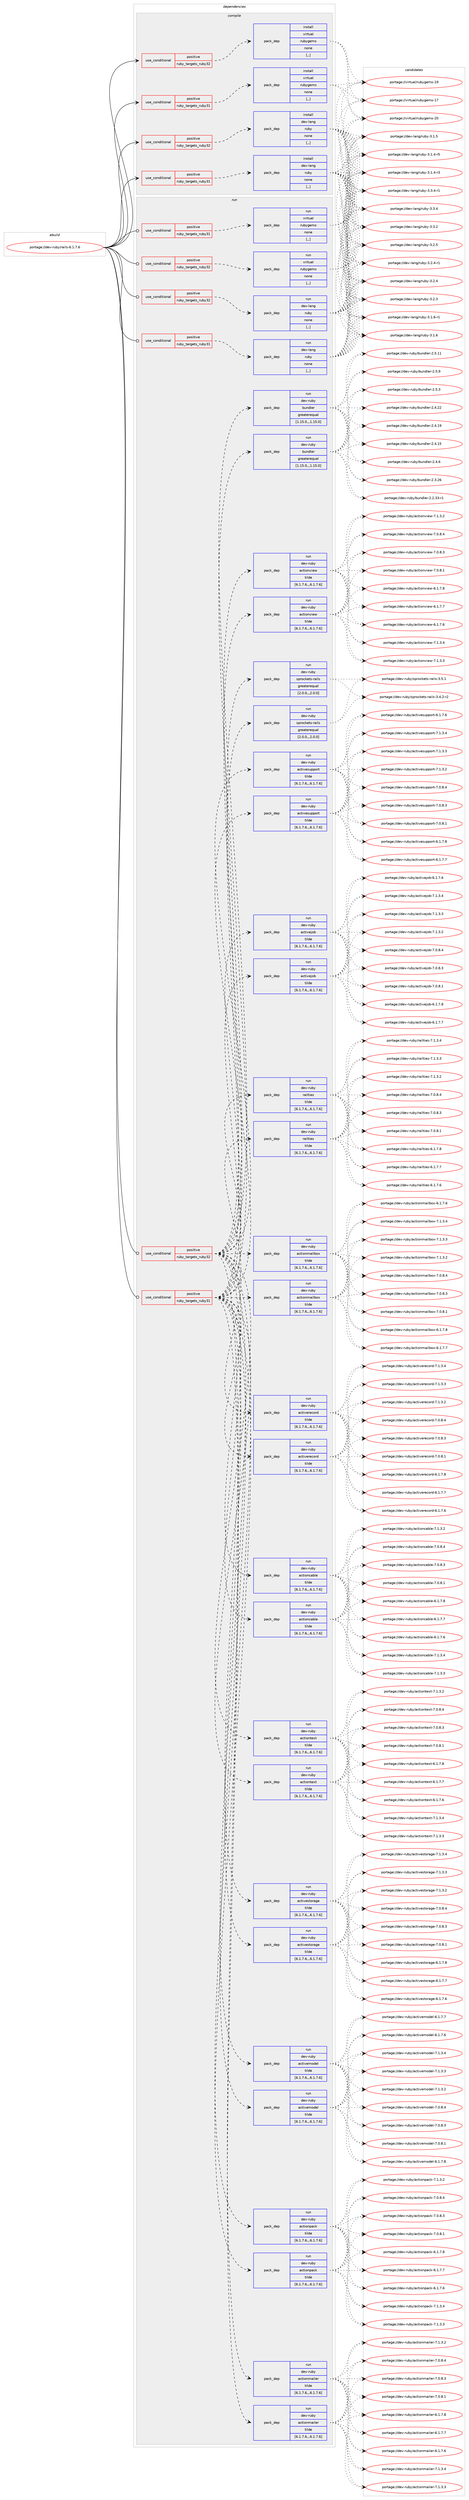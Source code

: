 digraph prolog {

# *************
# Graph options
# *************

newrank=true;
concentrate=true;
compound=true;
graph [rankdir=LR,fontname=Helvetica,fontsize=10,ranksep=1.5];#, ranksep=2.5, nodesep=0.2];
edge  [arrowhead=vee];
node  [fontname=Helvetica,fontsize=10];

# **********
# The ebuild
# **********

subgraph cluster_leftcol {
color=gray;
label=<<i>ebuild</i>>;
id [label="portage://dev-ruby/rails-6.1.7.6", color=red, width=4, href="../dev-ruby/rails-6.1.7.6.svg"];
}

# ****************
# The dependencies
# ****************

subgraph cluster_midcol {
color=gray;
label=<<i>dependencies</i>>;
subgraph cluster_compile {
fillcolor="#eeeeee";
style=filled;
label=<<i>compile</i>>;
subgraph cond53449 {
dependency196301 [label=<<TABLE BORDER="0" CELLBORDER="1" CELLSPACING="0" CELLPADDING="4"><TR><TD ROWSPAN="3" CELLPADDING="10">use_conditional</TD></TR><TR><TD>positive</TD></TR><TR><TD>ruby_targets_ruby31</TD></TR></TABLE>>, shape=none, color=red];
subgraph pack141500 {
dependency196302 [label=<<TABLE BORDER="0" CELLBORDER="1" CELLSPACING="0" CELLPADDING="4" WIDTH="220"><TR><TD ROWSPAN="6" CELLPADDING="30">pack_dep</TD></TR><TR><TD WIDTH="110">install</TD></TR><TR><TD>dev-lang</TD></TR><TR><TD>ruby</TD></TR><TR><TD>none</TD></TR><TR><TD>[,,]</TD></TR></TABLE>>, shape=none, color=blue];
}
dependency196301:e -> dependency196302:w [weight=20,style="dashed",arrowhead="vee"];
}
id:e -> dependency196301:w [weight=20,style="solid",arrowhead="vee"];
subgraph cond53450 {
dependency196303 [label=<<TABLE BORDER="0" CELLBORDER="1" CELLSPACING="0" CELLPADDING="4"><TR><TD ROWSPAN="3" CELLPADDING="10">use_conditional</TD></TR><TR><TD>positive</TD></TR><TR><TD>ruby_targets_ruby31</TD></TR></TABLE>>, shape=none, color=red];
subgraph pack141501 {
dependency196304 [label=<<TABLE BORDER="0" CELLBORDER="1" CELLSPACING="0" CELLPADDING="4" WIDTH="220"><TR><TD ROWSPAN="6" CELLPADDING="30">pack_dep</TD></TR><TR><TD WIDTH="110">install</TD></TR><TR><TD>virtual</TD></TR><TR><TD>rubygems</TD></TR><TR><TD>none</TD></TR><TR><TD>[,,]</TD></TR></TABLE>>, shape=none, color=blue];
}
dependency196303:e -> dependency196304:w [weight=20,style="dashed",arrowhead="vee"];
}
id:e -> dependency196303:w [weight=20,style="solid",arrowhead="vee"];
subgraph cond53451 {
dependency196305 [label=<<TABLE BORDER="0" CELLBORDER="1" CELLSPACING="0" CELLPADDING="4"><TR><TD ROWSPAN="3" CELLPADDING="10">use_conditional</TD></TR><TR><TD>positive</TD></TR><TR><TD>ruby_targets_ruby32</TD></TR></TABLE>>, shape=none, color=red];
subgraph pack141502 {
dependency196306 [label=<<TABLE BORDER="0" CELLBORDER="1" CELLSPACING="0" CELLPADDING="4" WIDTH="220"><TR><TD ROWSPAN="6" CELLPADDING="30">pack_dep</TD></TR><TR><TD WIDTH="110">install</TD></TR><TR><TD>dev-lang</TD></TR><TR><TD>ruby</TD></TR><TR><TD>none</TD></TR><TR><TD>[,,]</TD></TR></TABLE>>, shape=none, color=blue];
}
dependency196305:e -> dependency196306:w [weight=20,style="dashed",arrowhead="vee"];
}
id:e -> dependency196305:w [weight=20,style="solid",arrowhead="vee"];
subgraph cond53452 {
dependency196307 [label=<<TABLE BORDER="0" CELLBORDER="1" CELLSPACING="0" CELLPADDING="4"><TR><TD ROWSPAN="3" CELLPADDING="10">use_conditional</TD></TR><TR><TD>positive</TD></TR><TR><TD>ruby_targets_ruby32</TD></TR></TABLE>>, shape=none, color=red];
subgraph pack141503 {
dependency196308 [label=<<TABLE BORDER="0" CELLBORDER="1" CELLSPACING="0" CELLPADDING="4" WIDTH="220"><TR><TD ROWSPAN="6" CELLPADDING="30">pack_dep</TD></TR><TR><TD WIDTH="110">install</TD></TR><TR><TD>virtual</TD></TR><TR><TD>rubygems</TD></TR><TR><TD>none</TD></TR><TR><TD>[,,]</TD></TR></TABLE>>, shape=none, color=blue];
}
dependency196307:e -> dependency196308:w [weight=20,style="dashed",arrowhead="vee"];
}
id:e -> dependency196307:w [weight=20,style="solid",arrowhead="vee"];
}
subgraph cluster_compileandrun {
fillcolor="#eeeeee";
style=filled;
label=<<i>compile and run</i>>;
}
subgraph cluster_run {
fillcolor="#eeeeee";
style=filled;
label=<<i>run</i>>;
subgraph cond53453 {
dependency196309 [label=<<TABLE BORDER="0" CELLBORDER="1" CELLSPACING="0" CELLPADDING="4"><TR><TD ROWSPAN="3" CELLPADDING="10">use_conditional</TD></TR><TR><TD>positive</TD></TR><TR><TD>ruby_targets_ruby31</TD></TR></TABLE>>, shape=none, color=red];
subgraph pack141504 {
dependency196310 [label=<<TABLE BORDER="0" CELLBORDER="1" CELLSPACING="0" CELLPADDING="4" WIDTH="220"><TR><TD ROWSPAN="6" CELLPADDING="30">pack_dep</TD></TR><TR><TD WIDTH="110">run</TD></TR><TR><TD>dev-lang</TD></TR><TR><TD>ruby</TD></TR><TR><TD>none</TD></TR><TR><TD>[,,]</TD></TR></TABLE>>, shape=none, color=blue];
}
dependency196309:e -> dependency196310:w [weight=20,style="dashed",arrowhead="vee"];
}
id:e -> dependency196309:w [weight=20,style="solid",arrowhead="odot"];
subgraph cond53454 {
dependency196311 [label=<<TABLE BORDER="0" CELLBORDER="1" CELLSPACING="0" CELLPADDING="4"><TR><TD ROWSPAN="3" CELLPADDING="10">use_conditional</TD></TR><TR><TD>positive</TD></TR><TR><TD>ruby_targets_ruby31</TD></TR></TABLE>>, shape=none, color=red];
subgraph pack141505 {
dependency196312 [label=<<TABLE BORDER="0" CELLBORDER="1" CELLSPACING="0" CELLPADDING="4" WIDTH="220"><TR><TD ROWSPAN="6" CELLPADDING="30">pack_dep</TD></TR><TR><TD WIDTH="110">run</TD></TR><TR><TD>dev-ruby</TD></TR><TR><TD>actioncable</TD></TR><TR><TD>tilde</TD></TR><TR><TD>[6.1.7.6,,,6.1.7.6]</TD></TR></TABLE>>, shape=none, color=blue];
}
dependency196311:e -> dependency196312:w [weight=20,style="dashed",arrowhead="vee"];
subgraph pack141506 {
dependency196313 [label=<<TABLE BORDER="0" CELLBORDER="1" CELLSPACING="0" CELLPADDING="4" WIDTH="220"><TR><TD ROWSPAN="6" CELLPADDING="30">pack_dep</TD></TR><TR><TD WIDTH="110">run</TD></TR><TR><TD>dev-ruby</TD></TR><TR><TD>actionmailbox</TD></TR><TR><TD>tilde</TD></TR><TR><TD>[6.1.7.6,,,6.1.7.6]</TD></TR></TABLE>>, shape=none, color=blue];
}
dependency196311:e -> dependency196313:w [weight=20,style="dashed",arrowhead="vee"];
subgraph pack141507 {
dependency196314 [label=<<TABLE BORDER="0" CELLBORDER="1" CELLSPACING="0" CELLPADDING="4" WIDTH="220"><TR><TD ROWSPAN="6" CELLPADDING="30">pack_dep</TD></TR><TR><TD WIDTH="110">run</TD></TR><TR><TD>dev-ruby</TD></TR><TR><TD>actionmailer</TD></TR><TR><TD>tilde</TD></TR><TR><TD>[6.1.7.6,,,6.1.7.6]</TD></TR></TABLE>>, shape=none, color=blue];
}
dependency196311:e -> dependency196314:w [weight=20,style="dashed",arrowhead="vee"];
subgraph pack141508 {
dependency196315 [label=<<TABLE BORDER="0" CELLBORDER="1" CELLSPACING="0" CELLPADDING="4" WIDTH="220"><TR><TD ROWSPAN="6" CELLPADDING="30">pack_dep</TD></TR><TR><TD WIDTH="110">run</TD></TR><TR><TD>dev-ruby</TD></TR><TR><TD>actionpack</TD></TR><TR><TD>tilde</TD></TR><TR><TD>[6.1.7.6,,,6.1.7.6]</TD></TR></TABLE>>, shape=none, color=blue];
}
dependency196311:e -> dependency196315:w [weight=20,style="dashed",arrowhead="vee"];
subgraph pack141509 {
dependency196316 [label=<<TABLE BORDER="0" CELLBORDER="1" CELLSPACING="0" CELLPADDING="4" WIDTH="220"><TR><TD ROWSPAN="6" CELLPADDING="30">pack_dep</TD></TR><TR><TD WIDTH="110">run</TD></TR><TR><TD>dev-ruby</TD></TR><TR><TD>actiontext</TD></TR><TR><TD>tilde</TD></TR><TR><TD>[6.1.7.6,,,6.1.7.6]</TD></TR></TABLE>>, shape=none, color=blue];
}
dependency196311:e -> dependency196316:w [weight=20,style="dashed",arrowhead="vee"];
subgraph pack141510 {
dependency196317 [label=<<TABLE BORDER="0" CELLBORDER="1" CELLSPACING="0" CELLPADDING="4" WIDTH="220"><TR><TD ROWSPAN="6" CELLPADDING="30">pack_dep</TD></TR><TR><TD WIDTH="110">run</TD></TR><TR><TD>dev-ruby</TD></TR><TR><TD>actionview</TD></TR><TR><TD>tilde</TD></TR><TR><TD>[6.1.7.6,,,6.1.7.6]</TD></TR></TABLE>>, shape=none, color=blue];
}
dependency196311:e -> dependency196317:w [weight=20,style="dashed",arrowhead="vee"];
subgraph pack141511 {
dependency196318 [label=<<TABLE BORDER="0" CELLBORDER="1" CELLSPACING="0" CELLPADDING="4" WIDTH="220"><TR><TD ROWSPAN="6" CELLPADDING="30">pack_dep</TD></TR><TR><TD WIDTH="110">run</TD></TR><TR><TD>dev-ruby</TD></TR><TR><TD>activejob</TD></TR><TR><TD>tilde</TD></TR><TR><TD>[6.1.7.6,,,6.1.7.6]</TD></TR></TABLE>>, shape=none, color=blue];
}
dependency196311:e -> dependency196318:w [weight=20,style="dashed",arrowhead="vee"];
subgraph pack141512 {
dependency196319 [label=<<TABLE BORDER="0" CELLBORDER="1" CELLSPACING="0" CELLPADDING="4" WIDTH="220"><TR><TD ROWSPAN="6" CELLPADDING="30">pack_dep</TD></TR><TR><TD WIDTH="110">run</TD></TR><TR><TD>dev-ruby</TD></TR><TR><TD>activemodel</TD></TR><TR><TD>tilde</TD></TR><TR><TD>[6.1.7.6,,,6.1.7.6]</TD></TR></TABLE>>, shape=none, color=blue];
}
dependency196311:e -> dependency196319:w [weight=20,style="dashed",arrowhead="vee"];
subgraph pack141513 {
dependency196320 [label=<<TABLE BORDER="0" CELLBORDER="1" CELLSPACING="0" CELLPADDING="4" WIDTH="220"><TR><TD ROWSPAN="6" CELLPADDING="30">pack_dep</TD></TR><TR><TD WIDTH="110">run</TD></TR><TR><TD>dev-ruby</TD></TR><TR><TD>activerecord</TD></TR><TR><TD>tilde</TD></TR><TR><TD>[6.1.7.6,,,6.1.7.6]</TD></TR></TABLE>>, shape=none, color=blue];
}
dependency196311:e -> dependency196320:w [weight=20,style="dashed",arrowhead="vee"];
subgraph pack141514 {
dependency196321 [label=<<TABLE BORDER="0" CELLBORDER="1" CELLSPACING="0" CELLPADDING="4" WIDTH="220"><TR><TD ROWSPAN="6" CELLPADDING="30">pack_dep</TD></TR><TR><TD WIDTH="110">run</TD></TR><TR><TD>dev-ruby</TD></TR><TR><TD>activestorage</TD></TR><TR><TD>tilde</TD></TR><TR><TD>[6.1.7.6,,,6.1.7.6]</TD></TR></TABLE>>, shape=none, color=blue];
}
dependency196311:e -> dependency196321:w [weight=20,style="dashed",arrowhead="vee"];
subgraph pack141515 {
dependency196322 [label=<<TABLE BORDER="0" CELLBORDER="1" CELLSPACING="0" CELLPADDING="4" WIDTH="220"><TR><TD ROWSPAN="6" CELLPADDING="30">pack_dep</TD></TR><TR><TD WIDTH="110">run</TD></TR><TR><TD>dev-ruby</TD></TR><TR><TD>activesupport</TD></TR><TR><TD>tilde</TD></TR><TR><TD>[6.1.7.6,,,6.1.7.6]</TD></TR></TABLE>>, shape=none, color=blue];
}
dependency196311:e -> dependency196322:w [weight=20,style="dashed",arrowhead="vee"];
subgraph pack141516 {
dependency196323 [label=<<TABLE BORDER="0" CELLBORDER="1" CELLSPACING="0" CELLPADDING="4" WIDTH="220"><TR><TD ROWSPAN="6" CELLPADDING="30">pack_dep</TD></TR><TR><TD WIDTH="110">run</TD></TR><TR><TD>dev-ruby</TD></TR><TR><TD>railties</TD></TR><TR><TD>tilde</TD></TR><TR><TD>[6.1.7.6,,,6.1.7.6]</TD></TR></TABLE>>, shape=none, color=blue];
}
dependency196311:e -> dependency196323:w [weight=20,style="dashed",arrowhead="vee"];
subgraph pack141517 {
dependency196324 [label=<<TABLE BORDER="0" CELLBORDER="1" CELLSPACING="0" CELLPADDING="4" WIDTH="220"><TR><TD ROWSPAN="6" CELLPADDING="30">pack_dep</TD></TR><TR><TD WIDTH="110">run</TD></TR><TR><TD>dev-ruby</TD></TR><TR><TD>bundler</TD></TR><TR><TD>greaterequal</TD></TR><TR><TD>[1.15.0,,,1.15.0]</TD></TR></TABLE>>, shape=none, color=blue];
}
dependency196311:e -> dependency196324:w [weight=20,style="dashed",arrowhead="vee"];
subgraph pack141518 {
dependency196325 [label=<<TABLE BORDER="0" CELLBORDER="1" CELLSPACING="0" CELLPADDING="4" WIDTH="220"><TR><TD ROWSPAN="6" CELLPADDING="30">pack_dep</TD></TR><TR><TD WIDTH="110">run</TD></TR><TR><TD>dev-ruby</TD></TR><TR><TD>sprockets-rails</TD></TR><TR><TD>greaterequal</TD></TR><TR><TD>[2.0.0,,,2.0.0]</TD></TR></TABLE>>, shape=none, color=blue];
}
dependency196311:e -> dependency196325:w [weight=20,style="dashed",arrowhead="vee"];
}
id:e -> dependency196311:w [weight=20,style="solid",arrowhead="odot"];
subgraph cond53455 {
dependency196326 [label=<<TABLE BORDER="0" CELLBORDER="1" CELLSPACING="0" CELLPADDING="4"><TR><TD ROWSPAN="3" CELLPADDING="10">use_conditional</TD></TR><TR><TD>positive</TD></TR><TR><TD>ruby_targets_ruby31</TD></TR></TABLE>>, shape=none, color=red];
subgraph pack141519 {
dependency196327 [label=<<TABLE BORDER="0" CELLBORDER="1" CELLSPACING="0" CELLPADDING="4" WIDTH="220"><TR><TD ROWSPAN="6" CELLPADDING="30">pack_dep</TD></TR><TR><TD WIDTH="110">run</TD></TR><TR><TD>virtual</TD></TR><TR><TD>rubygems</TD></TR><TR><TD>none</TD></TR><TR><TD>[,,]</TD></TR></TABLE>>, shape=none, color=blue];
}
dependency196326:e -> dependency196327:w [weight=20,style="dashed",arrowhead="vee"];
}
id:e -> dependency196326:w [weight=20,style="solid",arrowhead="odot"];
subgraph cond53456 {
dependency196328 [label=<<TABLE BORDER="0" CELLBORDER="1" CELLSPACING="0" CELLPADDING="4"><TR><TD ROWSPAN="3" CELLPADDING="10">use_conditional</TD></TR><TR><TD>positive</TD></TR><TR><TD>ruby_targets_ruby32</TD></TR></TABLE>>, shape=none, color=red];
subgraph pack141520 {
dependency196329 [label=<<TABLE BORDER="0" CELLBORDER="1" CELLSPACING="0" CELLPADDING="4" WIDTH="220"><TR><TD ROWSPAN="6" CELLPADDING="30">pack_dep</TD></TR><TR><TD WIDTH="110">run</TD></TR><TR><TD>dev-lang</TD></TR><TR><TD>ruby</TD></TR><TR><TD>none</TD></TR><TR><TD>[,,]</TD></TR></TABLE>>, shape=none, color=blue];
}
dependency196328:e -> dependency196329:w [weight=20,style="dashed",arrowhead="vee"];
}
id:e -> dependency196328:w [weight=20,style="solid",arrowhead="odot"];
subgraph cond53457 {
dependency196330 [label=<<TABLE BORDER="0" CELLBORDER="1" CELLSPACING="0" CELLPADDING="4"><TR><TD ROWSPAN="3" CELLPADDING="10">use_conditional</TD></TR><TR><TD>positive</TD></TR><TR><TD>ruby_targets_ruby32</TD></TR></TABLE>>, shape=none, color=red];
subgraph pack141521 {
dependency196331 [label=<<TABLE BORDER="0" CELLBORDER="1" CELLSPACING="0" CELLPADDING="4" WIDTH="220"><TR><TD ROWSPAN="6" CELLPADDING="30">pack_dep</TD></TR><TR><TD WIDTH="110">run</TD></TR><TR><TD>dev-ruby</TD></TR><TR><TD>actioncable</TD></TR><TR><TD>tilde</TD></TR><TR><TD>[6.1.7.6,,,6.1.7.6]</TD></TR></TABLE>>, shape=none, color=blue];
}
dependency196330:e -> dependency196331:w [weight=20,style="dashed",arrowhead="vee"];
subgraph pack141522 {
dependency196332 [label=<<TABLE BORDER="0" CELLBORDER="1" CELLSPACING="0" CELLPADDING="4" WIDTH="220"><TR><TD ROWSPAN="6" CELLPADDING="30">pack_dep</TD></TR><TR><TD WIDTH="110">run</TD></TR><TR><TD>dev-ruby</TD></TR><TR><TD>actionmailbox</TD></TR><TR><TD>tilde</TD></TR><TR><TD>[6.1.7.6,,,6.1.7.6]</TD></TR></TABLE>>, shape=none, color=blue];
}
dependency196330:e -> dependency196332:w [weight=20,style="dashed",arrowhead="vee"];
subgraph pack141523 {
dependency196333 [label=<<TABLE BORDER="0" CELLBORDER="1" CELLSPACING="0" CELLPADDING="4" WIDTH="220"><TR><TD ROWSPAN="6" CELLPADDING="30">pack_dep</TD></TR><TR><TD WIDTH="110">run</TD></TR><TR><TD>dev-ruby</TD></TR><TR><TD>actionmailer</TD></TR><TR><TD>tilde</TD></TR><TR><TD>[6.1.7.6,,,6.1.7.6]</TD></TR></TABLE>>, shape=none, color=blue];
}
dependency196330:e -> dependency196333:w [weight=20,style="dashed",arrowhead="vee"];
subgraph pack141524 {
dependency196334 [label=<<TABLE BORDER="0" CELLBORDER="1" CELLSPACING="0" CELLPADDING="4" WIDTH="220"><TR><TD ROWSPAN="6" CELLPADDING="30">pack_dep</TD></TR><TR><TD WIDTH="110">run</TD></TR><TR><TD>dev-ruby</TD></TR><TR><TD>actionpack</TD></TR><TR><TD>tilde</TD></TR><TR><TD>[6.1.7.6,,,6.1.7.6]</TD></TR></TABLE>>, shape=none, color=blue];
}
dependency196330:e -> dependency196334:w [weight=20,style="dashed",arrowhead="vee"];
subgraph pack141525 {
dependency196335 [label=<<TABLE BORDER="0" CELLBORDER="1" CELLSPACING="0" CELLPADDING="4" WIDTH="220"><TR><TD ROWSPAN="6" CELLPADDING="30">pack_dep</TD></TR><TR><TD WIDTH="110">run</TD></TR><TR><TD>dev-ruby</TD></TR><TR><TD>actiontext</TD></TR><TR><TD>tilde</TD></TR><TR><TD>[6.1.7.6,,,6.1.7.6]</TD></TR></TABLE>>, shape=none, color=blue];
}
dependency196330:e -> dependency196335:w [weight=20,style="dashed",arrowhead="vee"];
subgraph pack141526 {
dependency196336 [label=<<TABLE BORDER="0" CELLBORDER="1" CELLSPACING="0" CELLPADDING="4" WIDTH="220"><TR><TD ROWSPAN="6" CELLPADDING="30">pack_dep</TD></TR><TR><TD WIDTH="110">run</TD></TR><TR><TD>dev-ruby</TD></TR><TR><TD>actionview</TD></TR><TR><TD>tilde</TD></TR><TR><TD>[6.1.7.6,,,6.1.7.6]</TD></TR></TABLE>>, shape=none, color=blue];
}
dependency196330:e -> dependency196336:w [weight=20,style="dashed",arrowhead="vee"];
subgraph pack141527 {
dependency196337 [label=<<TABLE BORDER="0" CELLBORDER="1" CELLSPACING="0" CELLPADDING="4" WIDTH="220"><TR><TD ROWSPAN="6" CELLPADDING="30">pack_dep</TD></TR><TR><TD WIDTH="110">run</TD></TR><TR><TD>dev-ruby</TD></TR><TR><TD>activejob</TD></TR><TR><TD>tilde</TD></TR><TR><TD>[6.1.7.6,,,6.1.7.6]</TD></TR></TABLE>>, shape=none, color=blue];
}
dependency196330:e -> dependency196337:w [weight=20,style="dashed",arrowhead="vee"];
subgraph pack141528 {
dependency196338 [label=<<TABLE BORDER="0" CELLBORDER="1" CELLSPACING="0" CELLPADDING="4" WIDTH="220"><TR><TD ROWSPAN="6" CELLPADDING="30">pack_dep</TD></TR><TR><TD WIDTH="110">run</TD></TR><TR><TD>dev-ruby</TD></TR><TR><TD>activemodel</TD></TR><TR><TD>tilde</TD></TR><TR><TD>[6.1.7.6,,,6.1.7.6]</TD></TR></TABLE>>, shape=none, color=blue];
}
dependency196330:e -> dependency196338:w [weight=20,style="dashed",arrowhead="vee"];
subgraph pack141529 {
dependency196339 [label=<<TABLE BORDER="0" CELLBORDER="1" CELLSPACING="0" CELLPADDING="4" WIDTH="220"><TR><TD ROWSPAN="6" CELLPADDING="30">pack_dep</TD></TR><TR><TD WIDTH="110">run</TD></TR><TR><TD>dev-ruby</TD></TR><TR><TD>activerecord</TD></TR><TR><TD>tilde</TD></TR><TR><TD>[6.1.7.6,,,6.1.7.6]</TD></TR></TABLE>>, shape=none, color=blue];
}
dependency196330:e -> dependency196339:w [weight=20,style="dashed",arrowhead="vee"];
subgraph pack141530 {
dependency196340 [label=<<TABLE BORDER="0" CELLBORDER="1" CELLSPACING="0" CELLPADDING="4" WIDTH="220"><TR><TD ROWSPAN="6" CELLPADDING="30">pack_dep</TD></TR><TR><TD WIDTH="110">run</TD></TR><TR><TD>dev-ruby</TD></TR><TR><TD>activestorage</TD></TR><TR><TD>tilde</TD></TR><TR><TD>[6.1.7.6,,,6.1.7.6]</TD></TR></TABLE>>, shape=none, color=blue];
}
dependency196330:e -> dependency196340:w [weight=20,style="dashed",arrowhead="vee"];
subgraph pack141531 {
dependency196341 [label=<<TABLE BORDER="0" CELLBORDER="1" CELLSPACING="0" CELLPADDING="4" WIDTH="220"><TR><TD ROWSPAN="6" CELLPADDING="30">pack_dep</TD></TR><TR><TD WIDTH="110">run</TD></TR><TR><TD>dev-ruby</TD></TR><TR><TD>activesupport</TD></TR><TR><TD>tilde</TD></TR><TR><TD>[6.1.7.6,,,6.1.7.6]</TD></TR></TABLE>>, shape=none, color=blue];
}
dependency196330:e -> dependency196341:w [weight=20,style="dashed",arrowhead="vee"];
subgraph pack141532 {
dependency196342 [label=<<TABLE BORDER="0" CELLBORDER="1" CELLSPACING="0" CELLPADDING="4" WIDTH="220"><TR><TD ROWSPAN="6" CELLPADDING="30">pack_dep</TD></TR><TR><TD WIDTH="110">run</TD></TR><TR><TD>dev-ruby</TD></TR><TR><TD>railties</TD></TR><TR><TD>tilde</TD></TR><TR><TD>[6.1.7.6,,,6.1.7.6]</TD></TR></TABLE>>, shape=none, color=blue];
}
dependency196330:e -> dependency196342:w [weight=20,style="dashed",arrowhead="vee"];
subgraph pack141533 {
dependency196343 [label=<<TABLE BORDER="0" CELLBORDER="1" CELLSPACING="0" CELLPADDING="4" WIDTH="220"><TR><TD ROWSPAN="6" CELLPADDING="30">pack_dep</TD></TR><TR><TD WIDTH="110">run</TD></TR><TR><TD>dev-ruby</TD></TR><TR><TD>bundler</TD></TR><TR><TD>greaterequal</TD></TR><TR><TD>[1.15.0,,,1.15.0]</TD></TR></TABLE>>, shape=none, color=blue];
}
dependency196330:e -> dependency196343:w [weight=20,style="dashed",arrowhead="vee"];
subgraph pack141534 {
dependency196344 [label=<<TABLE BORDER="0" CELLBORDER="1" CELLSPACING="0" CELLPADDING="4" WIDTH="220"><TR><TD ROWSPAN="6" CELLPADDING="30">pack_dep</TD></TR><TR><TD WIDTH="110">run</TD></TR><TR><TD>dev-ruby</TD></TR><TR><TD>sprockets-rails</TD></TR><TR><TD>greaterequal</TD></TR><TR><TD>[2.0.0,,,2.0.0]</TD></TR></TABLE>>, shape=none, color=blue];
}
dependency196330:e -> dependency196344:w [weight=20,style="dashed",arrowhead="vee"];
}
id:e -> dependency196330:w [weight=20,style="solid",arrowhead="odot"];
subgraph cond53458 {
dependency196345 [label=<<TABLE BORDER="0" CELLBORDER="1" CELLSPACING="0" CELLPADDING="4"><TR><TD ROWSPAN="3" CELLPADDING="10">use_conditional</TD></TR><TR><TD>positive</TD></TR><TR><TD>ruby_targets_ruby32</TD></TR></TABLE>>, shape=none, color=red];
subgraph pack141535 {
dependency196346 [label=<<TABLE BORDER="0" CELLBORDER="1" CELLSPACING="0" CELLPADDING="4" WIDTH="220"><TR><TD ROWSPAN="6" CELLPADDING="30">pack_dep</TD></TR><TR><TD WIDTH="110">run</TD></TR><TR><TD>virtual</TD></TR><TR><TD>rubygems</TD></TR><TR><TD>none</TD></TR><TR><TD>[,,]</TD></TR></TABLE>>, shape=none, color=blue];
}
dependency196345:e -> dependency196346:w [weight=20,style="dashed",arrowhead="vee"];
}
id:e -> dependency196345:w [weight=20,style="solid",arrowhead="odot"];
}
}

# **************
# The candidates
# **************

subgraph cluster_choices {
rank=same;
color=gray;
label=<<i>candidates</i>>;

subgraph choice141500 {
color=black;
nodesep=1;
choice100101118451089711010347114117981214551465146524511449 [label="portage://dev-lang/ruby-3.3.4-r1", color=red, width=4,href="../dev-lang/ruby-3.3.4-r1.svg"];
choice10010111845108971101034711411798121455146514652 [label="portage://dev-lang/ruby-3.3.4", color=red, width=4,href="../dev-lang/ruby-3.3.4.svg"];
choice10010111845108971101034711411798121455146514650 [label="portage://dev-lang/ruby-3.3.2", color=red, width=4,href="../dev-lang/ruby-3.3.2.svg"];
choice10010111845108971101034711411798121455146504653 [label="portage://dev-lang/ruby-3.2.5", color=red, width=4,href="../dev-lang/ruby-3.2.5.svg"];
choice100101118451089711010347114117981214551465046524511449 [label="portage://dev-lang/ruby-3.2.4-r1", color=red, width=4,href="../dev-lang/ruby-3.2.4-r1.svg"];
choice10010111845108971101034711411798121455146504652 [label="portage://dev-lang/ruby-3.2.4", color=red, width=4,href="../dev-lang/ruby-3.2.4.svg"];
choice10010111845108971101034711411798121455146504651 [label="portage://dev-lang/ruby-3.2.3", color=red, width=4,href="../dev-lang/ruby-3.2.3.svg"];
choice100101118451089711010347114117981214551464946544511449 [label="portage://dev-lang/ruby-3.1.6-r1", color=red, width=4,href="../dev-lang/ruby-3.1.6-r1.svg"];
choice10010111845108971101034711411798121455146494654 [label="portage://dev-lang/ruby-3.1.6", color=red, width=4,href="../dev-lang/ruby-3.1.6.svg"];
choice10010111845108971101034711411798121455146494653 [label="portage://dev-lang/ruby-3.1.5", color=red, width=4,href="../dev-lang/ruby-3.1.5.svg"];
choice100101118451089711010347114117981214551464946524511453 [label="portage://dev-lang/ruby-3.1.4-r5", color=red, width=4,href="../dev-lang/ruby-3.1.4-r5.svg"];
choice100101118451089711010347114117981214551464946524511451 [label="portage://dev-lang/ruby-3.1.4-r3", color=red, width=4,href="../dev-lang/ruby-3.1.4-r3.svg"];
dependency196302:e -> choice100101118451089711010347114117981214551465146524511449:w [style=dotted,weight="100"];
dependency196302:e -> choice10010111845108971101034711411798121455146514652:w [style=dotted,weight="100"];
dependency196302:e -> choice10010111845108971101034711411798121455146514650:w [style=dotted,weight="100"];
dependency196302:e -> choice10010111845108971101034711411798121455146504653:w [style=dotted,weight="100"];
dependency196302:e -> choice100101118451089711010347114117981214551465046524511449:w [style=dotted,weight="100"];
dependency196302:e -> choice10010111845108971101034711411798121455146504652:w [style=dotted,weight="100"];
dependency196302:e -> choice10010111845108971101034711411798121455146504651:w [style=dotted,weight="100"];
dependency196302:e -> choice100101118451089711010347114117981214551464946544511449:w [style=dotted,weight="100"];
dependency196302:e -> choice10010111845108971101034711411798121455146494654:w [style=dotted,weight="100"];
dependency196302:e -> choice10010111845108971101034711411798121455146494653:w [style=dotted,weight="100"];
dependency196302:e -> choice100101118451089711010347114117981214551464946524511453:w [style=dotted,weight="100"];
dependency196302:e -> choice100101118451089711010347114117981214551464946524511451:w [style=dotted,weight="100"];
}
subgraph choice141501 {
color=black;
nodesep=1;
choice118105114116117971084711411798121103101109115455048 [label="portage://virtual/rubygems-20", color=red, width=4,href="../virtual/rubygems-20.svg"];
choice118105114116117971084711411798121103101109115454957 [label="portage://virtual/rubygems-19", color=red, width=4,href="../virtual/rubygems-19.svg"];
choice118105114116117971084711411798121103101109115454955 [label="portage://virtual/rubygems-17", color=red, width=4,href="../virtual/rubygems-17.svg"];
dependency196304:e -> choice118105114116117971084711411798121103101109115455048:w [style=dotted,weight="100"];
dependency196304:e -> choice118105114116117971084711411798121103101109115454957:w [style=dotted,weight="100"];
dependency196304:e -> choice118105114116117971084711411798121103101109115454955:w [style=dotted,weight="100"];
}
subgraph choice141502 {
color=black;
nodesep=1;
choice100101118451089711010347114117981214551465146524511449 [label="portage://dev-lang/ruby-3.3.4-r1", color=red, width=4,href="../dev-lang/ruby-3.3.4-r1.svg"];
choice10010111845108971101034711411798121455146514652 [label="portage://dev-lang/ruby-3.3.4", color=red, width=4,href="../dev-lang/ruby-3.3.4.svg"];
choice10010111845108971101034711411798121455146514650 [label="portage://dev-lang/ruby-3.3.2", color=red, width=4,href="../dev-lang/ruby-3.3.2.svg"];
choice10010111845108971101034711411798121455146504653 [label="portage://dev-lang/ruby-3.2.5", color=red, width=4,href="../dev-lang/ruby-3.2.5.svg"];
choice100101118451089711010347114117981214551465046524511449 [label="portage://dev-lang/ruby-3.2.4-r1", color=red, width=4,href="../dev-lang/ruby-3.2.4-r1.svg"];
choice10010111845108971101034711411798121455146504652 [label="portage://dev-lang/ruby-3.2.4", color=red, width=4,href="../dev-lang/ruby-3.2.4.svg"];
choice10010111845108971101034711411798121455146504651 [label="portage://dev-lang/ruby-3.2.3", color=red, width=4,href="../dev-lang/ruby-3.2.3.svg"];
choice100101118451089711010347114117981214551464946544511449 [label="portage://dev-lang/ruby-3.1.6-r1", color=red, width=4,href="../dev-lang/ruby-3.1.6-r1.svg"];
choice10010111845108971101034711411798121455146494654 [label="portage://dev-lang/ruby-3.1.6", color=red, width=4,href="../dev-lang/ruby-3.1.6.svg"];
choice10010111845108971101034711411798121455146494653 [label="portage://dev-lang/ruby-3.1.5", color=red, width=4,href="../dev-lang/ruby-3.1.5.svg"];
choice100101118451089711010347114117981214551464946524511453 [label="portage://dev-lang/ruby-3.1.4-r5", color=red, width=4,href="../dev-lang/ruby-3.1.4-r5.svg"];
choice100101118451089711010347114117981214551464946524511451 [label="portage://dev-lang/ruby-3.1.4-r3", color=red, width=4,href="../dev-lang/ruby-3.1.4-r3.svg"];
dependency196306:e -> choice100101118451089711010347114117981214551465146524511449:w [style=dotted,weight="100"];
dependency196306:e -> choice10010111845108971101034711411798121455146514652:w [style=dotted,weight="100"];
dependency196306:e -> choice10010111845108971101034711411798121455146514650:w [style=dotted,weight="100"];
dependency196306:e -> choice10010111845108971101034711411798121455146504653:w [style=dotted,weight="100"];
dependency196306:e -> choice100101118451089711010347114117981214551465046524511449:w [style=dotted,weight="100"];
dependency196306:e -> choice10010111845108971101034711411798121455146504652:w [style=dotted,weight="100"];
dependency196306:e -> choice10010111845108971101034711411798121455146504651:w [style=dotted,weight="100"];
dependency196306:e -> choice100101118451089711010347114117981214551464946544511449:w [style=dotted,weight="100"];
dependency196306:e -> choice10010111845108971101034711411798121455146494654:w [style=dotted,weight="100"];
dependency196306:e -> choice10010111845108971101034711411798121455146494653:w [style=dotted,weight="100"];
dependency196306:e -> choice100101118451089711010347114117981214551464946524511453:w [style=dotted,weight="100"];
dependency196306:e -> choice100101118451089711010347114117981214551464946524511451:w [style=dotted,weight="100"];
}
subgraph choice141503 {
color=black;
nodesep=1;
choice118105114116117971084711411798121103101109115455048 [label="portage://virtual/rubygems-20", color=red, width=4,href="../virtual/rubygems-20.svg"];
choice118105114116117971084711411798121103101109115454957 [label="portage://virtual/rubygems-19", color=red, width=4,href="../virtual/rubygems-19.svg"];
choice118105114116117971084711411798121103101109115454955 [label="portage://virtual/rubygems-17", color=red, width=4,href="../virtual/rubygems-17.svg"];
dependency196308:e -> choice118105114116117971084711411798121103101109115455048:w [style=dotted,weight="100"];
dependency196308:e -> choice118105114116117971084711411798121103101109115454957:w [style=dotted,weight="100"];
dependency196308:e -> choice118105114116117971084711411798121103101109115454955:w [style=dotted,weight="100"];
}
subgraph choice141504 {
color=black;
nodesep=1;
choice100101118451089711010347114117981214551465146524511449 [label="portage://dev-lang/ruby-3.3.4-r1", color=red, width=4,href="../dev-lang/ruby-3.3.4-r1.svg"];
choice10010111845108971101034711411798121455146514652 [label="portage://dev-lang/ruby-3.3.4", color=red, width=4,href="../dev-lang/ruby-3.3.4.svg"];
choice10010111845108971101034711411798121455146514650 [label="portage://dev-lang/ruby-3.3.2", color=red, width=4,href="../dev-lang/ruby-3.3.2.svg"];
choice10010111845108971101034711411798121455146504653 [label="portage://dev-lang/ruby-3.2.5", color=red, width=4,href="../dev-lang/ruby-3.2.5.svg"];
choice100101118451089711010347114117981214551465046524511449 [label="portage://dev-lang/ruby-3.2.4-r1", color=red, width=4,href="../dev-lang/ruby-3.2.4-r1.svg"];
choice10010111845108971101034711411798121455146504652 [label="portage://dev-lang/ruby-3.2.4", color=red, width=4,href="../dev-lang/ruby-3.2.4.svg"];
choice10010111845108971101034711411798121455146504651 [label="portage://dev-lang/ruby-3.2.3", color=red, width=4,href="../dev-lang/ruby-3.2.3.svg"];
choice100101118451089711010347114117981214551464946544511449 [label="portage://dev-lang/ruby-3.1.6-r1", color=red, width=4,href="../dev-lang/ruby-3.1.6-r1.svg"];
choice10010111845108971101034711411798121455146494654 [label="portage://dev-lang/ruby-3.1.6", color=red, width=4,href="../dev-lang/ruby-3.1.6.svg"];
choice10010111845108971101034711411798121455146494653 [label="portage://dev-lang/ruby-3.1.5", color=red, width=4,href="../dev-lang/ruby-3.1.5.svg"];
choice100101118451089711010347114117981214551464946524511453 [label="portage://dev-lang/ruby-3.1.4-r5", color=red, width=4,href="../dev-lang/ruby-3.1.4-r5.svg"];
choice100101118451089711010347114117981214551464946524511451 [label="portage://dev-lang/ruby-3.1.4-r3", color=red, width=4,href="../dev-lang/ruby-3.1.4-r3.svg"];
dependency196310:e -> choice100101118451089711010347114117981214551465146524511449:w [style=dotted,weight="100"];
dependency196310:e -> choice10010111845108971101034711411798121455146514652:w [style=dotted,weight="100"];
dependency196310:e -> choice10010111845108971101034711411798121455146514650:w [style=dotted,weight="100"];
dependency196310:e -> choice10010111845108971101034711411798121455146504653:w [style=dotted,weight="100"];
dependency196310:e -> choice100101118451089711010347114117981214551465046524511449:w [style=dotted,weight="100"];
dependency196310:e -> choice10010111845108971101034711411798121455146504652:w [style=dotted,weight="100"];
dependency196310:e -> choice10010111845108971101034711411798121455146504651:w [style=dotted,weight="100"];
dependency196310:e -> choice100101118451089711010347114117981214551464946544511449:w [style=dotted,weight="100"];
dependency196310:e -> choice10010111845108971101034711411798121455146494654:w [style=dotted,weight="100"];
dependency196310:e -> choice10010111845108971101034711411798121455146494653:w [style=dotted,weight="100"];
dependency196310:e -> choice100101118451089711010347114117981214551464946524511453:w [style=dotted,weight="100"];
dependency196310:e -> choice100101118451089711010347114117981214551464946524511451:w [style=dotted,weight="100"];
}
subgraph choice141505 {
color=black;
nodesep=1;
choice10010111845114117981214797991161051111109997981081014555464946514652 [label="portage://dev-ruby/actioncable-7.1.3.4", color=red, width=4,href="../dev-ruby/actioncable-7.1.3.4.svg"];
choice10010111845114117981214797991161051111109997981081014555464946514651 [label="portage://dev-ruby/actioncable-7.1.3.3", color=red, width=4,href="../dev-ruby/actioncable-7.1.3.3.svg"];
choice10010111845114117981214797991161051111109997981081014555464946514650 [label="portage://dev-ruby/actioncable-7.1.3.2", color=red, width=4,href="../dev-ruby/actioncable-7.1.3.2.svg"];
choice10010111845114117981214797991161051111109997981081014555464846564652 [label="portage://dev-ruby/actioncable-7.0.8.4", color=red, width=4,href="../dev-ruby/actioncable-7.0.8.4.svg"];
choice10010111845114117981214797991161051111109997981081014555464846564651 [label="portage://dev-ruby/actioncable-7.0.8.3", color=red, width=4,href="../dev-ruby/actioncable-7.0.8.3.svg"];
choice10010111845114117981214797991161051111109997981081014555464846564649 [label="portage://dev-ruby/actioncable-7.0.8.1", color=red, width=4,href="../dev-ruby/actioncable-7.0.8.1.svg"];
choice10010111845114117981214797991161051111109997981081014554464946554656 [label="portage://dev-ruby/actioncable-6.1.7.8", color=red, width=4,href="../dev-ruby/actioncable-6.1.7.8.svg"];
choice10010111845114117981214797991161051111109997981081014554464946554655 [label="portage://dev-ruby/actioncable-6.1.7.7", color=red, width=4,href="../dev-ruby/actioncable-6.1.7.7.svg"];
choice10010111845114117981214797991161051111109997981081014554464946554654 [label="portage://dev-ruby/actioncable-6.1.7.6", color=red, width=4,href="../dev-ruby/actioncable-6.1.7.6.svg"];
dependency196312:e -> choice10010111845114117981214797991161051111109997981081014555464946514652:w [style=dotted,weight="100"];
dependency196312:e -> choice10010111845114117981214797991161051111109997981081014555464946514651:w [style=dotted,weight="100"];
dependency196312:e -> choice10010111845114117981214797991161051111109997981081014555464946514650:w [style=dotted,weight="100"];
dependency196312:e -> choice10010111845114117981214797991161051111109997981081014555464846564652:w [style=dotted,weight="100"];
dependency196312:e -> choice10010111845114117981214797991161051111109997981081014555464846564651:w [style=dotted,weight="100"];
dependency196312:e -> choice10010111845114117981214797991161051111109997981081014555464846564649:w [style=dotted,weight="100"];
dependency196312:e -> choice10010111845114117981214797991161051111109997981081014554464946554656:w [style=dotted,weight="100"];
dependency196312:e -> choice10010111845114117981214797991161051111109997981081014554464946554655:w [style=dotted,weight="100"];
dependency196312:e -> choice10010111845114117981214797991161051111109997981081014554464946554654:w [style=dotted,weight="100"];
}
subgraph choice141506 {
color=black;
nodesep=1;
choice100101118451141179812147979911610511111010997105108981111204555464946514652 [label="portage://dev-ruby/actionmailbox-7.1.3.4", color=red, width=4,href="../dev-ruby/actionmailbox-7.1.3.4.svg"];
choice100101118451141179812147979911610511111010997105108981111204555464946514651 [label="portage://dev-ruby/actionmailbox-7.1.3.3", color=red, width=4,href="../dev-ruby/actionmailbox-7.1.3.3.svg"];
choice100101118451141179812147979911610511111010997105108981111204555464946514650 [label="portage://dev-ruby/actionmailbox-7.1.3.2", color=red, width=4,href="../dev-ruby/actionmailbox-7.1.3.2.svg"];
choice100101118451141179812147979911610511111010997105108981111204555464846564652 [label="portage://dev-ruby/actionmailbox-7.0.8.4", color=red, width=4,href="../dev-ruby/actionmailbox-7.0.8.4.svg"];
choice100101118451141179812147979911610511111010997105108981111204555464846564651 [label="portage://dev-ruby/actionmailbox-7.0.8.3", color=red, width=4,href="../dev-ruby/actionmailbox-7.0.8.3.svg"];
choice100101118451141179812147979911610511111010997105108981111204555464846564649 [label="portage://dev-ruby/actionmailbox-7.0.8.1", color=red, width=4,href="../dev-ruby/actionmailbox-7.0.8.1.svg"];
choice100101118451141179812147979911610511111010997105108981111204554464946554656 [label="portage://dev-ruby/actionmailbox-6.1.7.8", color=red, width=4,href="../dev-ruby/actionmailbox-6.1.7.8.svg"];
choice100101118451141179812147979911610511111010997105108981111204554464946554655 [label="portage://dev-ruby/actionmailbox-6.1.7.7", color=red, width=4,href="../dev-ruby/actionmailbox-6.1.7.7.svg"];
choice100101118451141179812147979911610511111010997105108981111204554464946554654 [label="portage://dev-ruby/actionmailbox-6.1.7.6", color=red, width=4,href="../dev-ruby/actionmailbox-6.1.7.6.svg"];
dependency196313:e -> choice100101118451141179812147979911610511111010997105108981111204555464946514652:w [style=dotted,weight="100"];
dependency196313:e -> choice100101118451141179812147979911610511111010997105108981111204555464946514651:w [style=dotted,weight="100"];
dependency196313:e -> choice100101118451141179812147979911610511111010997105108981111204555464946514650:w [style=dotted,weight="100"];
dependency196313:e -> choice100101118451141179812147979911610511111010997105108981111204555464846564652:w [style=dotted,weight="100"];
dependency196313:e -> choice100101118451141179812147979911610511111010997105108981111204555464846564651:w [style=dotted,weight="100"];
dependency196313:e -> choice100101118451141179812147979911610511111010997105108981111204555464846564649:w [style=dotted,weight="100"];
dependency196313:e -> choice100101118451141179812147979911610511111010997105108981111204554464946554656:w [style=dotted,weight="100"];
dependency196313:e -> choice100101118451141179812147979911610511111010997105108981111204554464946554655:w [style=dotted,weight="100"];
dependency196313:e -> choice100101118451141179812147979911610511111010997105108981111204554464946554654:w [style=dotted,weight="100"];
}
subgraph choice141507 {
color=black;
nodesep=1;
choice1001011184511411798121479799116105111110109971051081011144555464946514652 [label="portage://dev-ruby/actionmailer-7.1.3.4", color=red, width=4,href="../dev-ruby/actionmailer-7.1.3.4.svg"];
choice1001011184511411798121479799116105111110109971051081011144555464946514651 [label="portage://dev-ruby/actionmailer-7.1.3.3", color=red, width=4,href="../dev-ruby/actionmailer-7.1.3.3.svg"];
choice1001011184511411798121479799116105111110109971051081011144555464946514650 [label="portage://dev-ruby/actionmailer-7.1.3.2", color=red, width=4,href="../dev-ruby/actionmailer-7.1.3.2.svg"];
choice1001011184511411798121479799116105111110109971051081011144555464846564652 [label="portage://dev-ruby/actionmailer-7.0.8.4", color=red, width=4,href="../dev-ruby/actionmailer-7.0.8.4.svg"];
choice1001011184511411798121479799116105111110109971051081011144555464846564651 [label="portage://dev-ruby/actionmailer-7.0.8.3", color=red, width=4,href="../dev-ruby/actionmailer-7.0.8.3.svg"];
choice1001011184511411798121479799116105111110109971051081011144555464846564649 [label="portage://dev-ruby/actionmailer-7.0.8.1", color=red, width=4,href="../dev-ruby/actionmailer-7.0.8.1.svg"];
choice1001011184511411798121479799116105111110109971051081011144554464946554656 [label="portage://dev-ruby/actionmailer-6.1.7.8", color=red, width=4,href="../dev-ruby/actionmailer-6.1.7.8.svg"];
choice1001011184511411798121479799116105111110109971051081011144554464946554655 [label="portage://dev-ruby/actionmailer-6.1.7.7", color=red, width=4,href="../dev-ruby/actionmailer-6.1.7.7.svg"];
choice1001011184511411798121479799116105111110109971051081011144554464946554654 [label="portage://dev-ruby/actionmailer-6.1.7.6", color=red, width=4,href="../dev-ruby/actionmailer-6.1.7.6.svg"];
dependency196314:e -> choice1001011184511411798121479799116105111110109971051081011144555464946514652:w [style=dotted,weight="100"];
dependency196314:e -> choice1001011184511411798121479799116105111110109971051081011144555464946514651:w [style=dotted,weight="100"];
dependency196314:e -> choice1001011184511411798121479799116105111110109971051081011144555464946514650:w [style=dotted,weight="100"];
dependency196314:e -> choice1001011184511411798121479799116105111110109971051081011144555464846564652:w [style=dotted,weight="100"];
dependency196314:e -> choice1001011184511411798121479799116105111110109971051081011144555464846564651:w [style=dotted,weight="100"];
dependency196314:e -> choice1001011184511411798121479799116105111110109971051081011144555464846564649:w [style=dotted,weight="100"];
dependency196314:e -> choice1001011184511411798121479799116105111110109971051081011144554464946554656:w [style=dotted,weight="100"];
dependency196314:e -> choice1001011184511411798121479799116105111110109971051081011144554464946554655:w [style=dotted,weight="100"];
dependency196314:e -> choice1001011184511411798121479799116105111110109971051081011144554464946554654:w [style=dotted,weight="100"];
}
subgraph choice141508 {
color=black;
nodesep=1;
choice100101118451141179812147979911610511111011297991074555464946514652 [label="portage://dev-ruby/actionpack-7.1.3.4", color=red, width=4,href="../dev-ruby/actionpack-7.1.3.4.svg"];
choice100101118451141179812147979911610511111011297991074555464946514651 [label="portage://dev-ruby/actionpack-7.1.3.3", color=red, width=4,href="../dev-ruby/actionpack-7.1.3.3.svg"];
choice100101118451141179812147979911610511111011297991074555464946514650 [label="portage://dev-ruby/actionpack-7.1.3.2", color=red, width=4,href="../dev-ruby/actionpack-7.1.3.2.svg"];
choice100101118451141179812147979911610511111011297991074555464846564652 [label="portage://dev-ruby/actionpack-7.0.8.4", color=red, width=4,href="../dev-ruby/actionpack-7.0.8.4.svg"];
choice100101118451141179812147979911610511111011297991074555464846564651 [label="portage://dev-ruby/actionpack-7.0.8.3", color=red, width=4,href="../dev-ruby/actionpack-7.0.8.3.svg"];
choice100101118451141179812147979911610511111011297991074555464846564649 [label="portage://dev-ruby/actionpack-7.0.8.1", color=red, width=4,href="../dev-ruby/actionpack-7.0.8.1.svg"];
choice100101118451141179812147979911610511111011297991074554464946554656 [label="portage://dev-ruby/actionpack-6.1.7.8", color=red, width=4,href="../dev-ruby/actionpack-6.1.7.8.svg"];
choice100101118451141179812147979911610511111011297991074554464946554655 [label="portage://dev-ruby/actionpack-6.1.7.7", color=red, width=4,href="../dev-ruby/actionpack-6.1.7.7.svg"];
choice100101118451141179812147979911610511111011297991074554464946554654 [label="portage://dev-ruby/actionpack-6.1.7.6", color=red, width=4,href="../dev-ruby/actionpack-6.1.7.6.svg"];
dependency196315:e -> choice100101118451141179812147979911610511111011297991074555464946514652:w [style=dotted,weight="100"];
dependency196315:e -> choice100101118451141179812147979911610511111011297991074555464946514651:w [style=dotted,weight="100"];
dependency196315:e -> choice100101118451141179812147979911610511111011297991074555464946514650:w [style=dotted,weight="100"];
dependency196315:e -> choice100101118451141179812147979911610511111011297991074555464846564652:w [style=dotted,weight="100"];
dependency196315:e -> choice100101118451141179812147979911610511111011297991074555464846564651:w [style=dotted,weight="100"];
dependency196315:e -> choice100101118451141179812147979911610511111011297991074555464846564649:w [style=dotted,weight="100"];
dependency196315:e -> choice100101118451141179812147979911610511111011297991074554464946554656:w [style=dotted,weight="100"];
dependency196315:e -> choice100101118451141179812147979911610511111011297991074554464946554655:w [style=dotted,weight="100"];
dependency196315:e -> choice100101118451141179812147979911610511111011297991074554464946554654:w [style=dotted,weight="100"];
}
subgraph choice141509 {
color=black;
nodesep=1;
choice10010111845114117981214797991161051111101161011201164555464946514652 [label="portage://dev-ruby/actiontext-7.1.3.4", color=red, width=4,href="../dev-ruby/actiontext-7.1.3.4.svg"];
choice10010111845114117981214797991161051111101161011201164555464946514651 [label="portage://dev-ruby/actiontext-7.1.3.3", color=red, width=4,href="../dev-ruby/actiontext-7.1.3.3.svg"];
choice10010111845114117981214797991161051111101161011201164555464946514650 [label="portage://dev-ruby/actiontext-7.1.3.2", color=red, width=4,href="../dev-ruby/actiontext-7.1.3.2.svg"];
choice10010111845114117981214797991161051111101161011201164555464846564652 [label="portage://dev-ruby/actiontext-7.0.8.4", color=red, width=4,href="../dev-ruby/actiontext-7.0.8.4.svg"];
choice10010111845114117981214797991161051111101161011201164555464846564651 [label="portage://dev-ruby/actiontext-7.0.8.3", color=red, width=4,href="../dev-ruby/actiontext-7.0.8.3.svg"];
choice10010111845114117981214797991161051111101161011201164555464846564649 [label="portage://dev-ruby/actiontext-7.0.8.1", color=red, width=4,href="../dev-ruby/actiontext-7.0.8.1.svg"];
choice10010111845114117981214797991161051111101161011201164554464946554656 [label="portage://dev-ruby/actiontext-6.1.7.8", color=red, width=4,href="../dev-ruby/actiontext-6.1.7.8.svg"];
choice10010111845114117981214797991161051111101161011201164554464946554655 [label="portage://dev-ruby/actiontext-6.1.7.7", color=red, width=4,href="../dev-ruby/actiontext-6.1.7.7.svg"];
choice10010111845114117981214797991161051111101161011201164554464946554654 [label="portage://dev-ruby/actiontext-6.1.7.6", color=red, width=4,href="../dev-ruby/actiontext-6.1.7.6.svg"];
dependency196316:e -> choice10010111845114117981214797991161051111101161011201164555464946514652:w [style=dotted,weight="100"];
dependency196316:e -> choice10010111845114117981214797991161051111101161011201164555464946514651:w [style=dotted,weight="100"];
dependency196316:e -> choice10010111845114117981214797991161051111101161011201164555464946514650:w [style=dotted,weight="100"];
dependency196316:e -> choice10010111845114117981214797991161051111101161011201164555464846564652:w [style=dotted,weight="100"];
dependency196316:e -> choice10010111845114117981214797991161051111101161011201164555464846564651:w [style=dotted,weight="100"];
dependency196316:e -> choice10010111845114117981214797991161051111101161011201164555464846564649:w [style=dotted,weight="100"];
dependency196316:e -> choice10010111845114117981214797991161051111101161011201164554464946554656:w [style=dotted,weight="100"];
dependency196316:e -> choice10010111845114117981214797991161051111101161011201164554464946554655:w [style=dotted,weight="100"];
dependency196316:e -> choice10010111845114117981214797991161051111101161011201164554464946554654:w [style=dotted,weight="100"];
}
subgraph choice141510 {
color=black;
nodesep=1;
choice10010111845114117981214797991161051111101181051011194555464946514652 [label="portage://dev-ruby/actionview-7.1.3.4", color=red, width=4,href="../dev-ruby/actionview-7.1.3.4.svg"];
choice10010111845114117981214797991161051111101181051011194555464946514651 [label="portage://dev-ruby/actionview-7.1.3.3", color=red, width=4,href="../dev-ruby/actionview-7.1.3.3.svg"];
choice10010111845114117981214797991161051111101181051011194555464946514650 [label="portage://dev-ruby/actionview-7.1.3.2", color=red, width=4,href="../dev-ruby/actionview-7.1.3.2.svg"];
choice10010111845114117981214797991161051111101181051011194555464846564652 [label="portage://dev-ruby/actionview-7.0.8.4", color=red, width=4,href="../dev-ruby/actionview-7.0.8.4.svg"];
choice10010111845114117981214797991161051111101181051011194555464846564651 [label="portage://dev-ruby/actionview-7.0.8.3", color=red, width=4,href="../dev-ruby/actionview-7.0.8.3.svg"];
choice10010111845114117981214797991161051111101181051011194555464846564649 [label="portage://dev-ruby/actionview-7.0.8.1", color=red, width=4,href="../dev-ruby/actionview-7.0.8.1.svg"];
choice10010111845114117981214797991161051111101181051011194554464946554656 [label="portage://dev-ruby/actionview-6.1.7.8", color=red, width=4,href="../dev-ruby/actionview-6.1.7.8.svg"];
choice10010111845114117981214797991161051111101181051011194554464946554655 [label="portage://dev-ruby/actionview-6.1.7.7", color=red, width=4,href="../dev-ruby/actionview-6.1.7.7.svg"];
choice10010111845114117981214797991161051111101181051011194554464946554654 [label="portage://dev-ruby/actionview-6.1.7.6", color=red, width=4,href="../dev-ruby/actionview-6.1.7.6.svg"];
dependency196317:e -> choice10010111845114117981214797991161051111101181051011194555464946514652:w [style=dotted,weight="100"];
dependency196317:e -> choice10010111845114117981214797991161051111101181051011194555464946514651:w [style=dotted,weight="100"];
dependency196317:e -> choice10010111845114117981214797991161051111101181051011194555464946514650:w [style=dotted,weight="100"];
dependency196317:e -> choice10010111845114117981214797991161051111101181051011194555464846564652:w [style=dotted,weight="100"];
dependency196317:e -> choice10010111845114117981214797991161051111101181051011194555464846564651:w [style=dotted,weight="100"];
dependency196317:e -> choice10010111845114117981214797991161051111101181051011194555464846564649:w [style=dotted,weight="100"];
dependency196317:e -> choice10010111845114117981214797991161051111101181051011194554464946554656:w [style=dotted,weight="100"];
dependency196317:e -> choice10010111845114117981214797991161051111101181051011194554464946554655:w [style=dotted,weight="100"];
dependency196317:e -> choice10010111845114117981214797991161051111101181051011194554464946554654:w [style=dotted,weight="100"];
}
subgraph choice141511 {
color=black;
nodesep=1;
choice1001011184511411798121479799116105118101106111984555464946514652 [label="portage://dev-ruby/activejob-7.1.3.4", color=red, width=4,href="../dev-ruby/activejob-7.1.3.4.svg"];
choice1001011184511411798121479799116105118101106111984555464946514651 [label="portage://dev-ruby/activejob-7.1.3.3", color=red, width=4,href="../dev-ruby/activejob-7.1.3.3.svg"];
choice1001011184511411798121479799116105118101106111984555464946514650 [label="portage://dev-ruby/activejob-7.1.3.2", color=red, width=4,href="../dev-ruby/activejob-7.1.3.2.svg"];
choice1001011184511411798121479799116105118101106111984555464846564652 [label="portage://dev-ruby/activejob-7.0.8.4", color=red, width=4,href="../dev-ruby/activejob-7.0.8.4.svg"];
choice1001011184511411798121479799116105118101106111984555464846564651 [label="portage://dev-ruby/activejob-7.0.8.3", color=red, width=4,href="../dev-ruby/activejob-7.0.8.3.svg"];
choice1001011184511411798121479799116105118101106111984555464846564649 [label="portage://dev-ruby/activejob-7.0.8.1", color=red, width=4,href="../dev-ruby/activejob-7.0.8.1.svg"];
choice1001011184511411798121479799116105118101106111984554464946554656 [label="portage://dev-ruby/activejob-6.1.7.8", color=red, width=4,href="../dev-ruby/activejob-6.1.7.8.svg"];
choice1001011184511411798121479799116105118101106111984554464946554655 [label="portage://dev-ruby/activejob-6.1.7.7", color=red, width=4,href="../dev-ruby/activejob-6.1.7.7.svg"];
choice1001011184511411798121479799116105118101106111984554464946554654 [label="portage://dev-ruby/activejob-6.1.7.6", color=red, width=4,href="../dev-ruby/activejob-6.1.7.6.svg"];
dependency196318:e -> choice1001011184511411798121479799116105118101106111984555464946514652:w [style=dotted,weight="100"];
dependency196318:e -> choice1001011184511411798121479799116105118101106111984555464946514651:w [style=dotted,weight="100"];
dependency196318:e -> choice1001011184511411798121479799116105118101106111984555464946514650:w [style=dotted,weight="100"];
dependency196318:e -> choice1001011184511411798121479799116105118101106111984555464846564652:w [style=dotted,weight="100"];
dependency196318:e -> choice1001011184511411798121479799116105118101106111984555464846564651:w [style=dotted,weight="100"];
dependency196318:e -> choice1001011184511411798121479799116105118101106111984555464846564649:w [style=dotted,weight="100"];
dependency196318:e -> choice1001011184511411798121479799116105118101106111984554464946554656:w [style=dotted,weight="100"];
dependency196318:e -> choice1001011184511411798121479799116105118101106111984554464946554655:w [style=dotted,weight="100"];
dependency196318:e -> choice1001011184511411798121479799116105118101106111984554464946554654:w [style=dotted,weight="100"];
}
subgraph choice141512 {
color=black;
nodesep=1;
choice10010111845114117981214797991161051181011091111001011084555464946514652 [label="portage://dev-ruby/activemodel-7.1.3.4", color=red, width=4,href="../dev-ruby/activemodel-7.1.3.4.svg"];
choice10010111845114117981214797991161051181011091111001011084555464946514651 [label="portage://dev-ruby/activemodel-7.1.3.3", color=red, width=4,href="../dev-ruby/activemodel-7.1.3.3.svg"];
choice10010111845114117981214797991161051181011091111001011084555464946514650 [label="portage://dev-ruby/activemodel-7.1.3.2", color=red, width=4,href="../dev-ruby/activemodel-7.1.3.2.svg"];
choice10010111845114117981214797991161051181011091111001011084555464846564652 [label="portage://dev-ruby/activemodel-7.0.8.4", color=red, width=4,href="../dev-ruby/activemodel-7.0.8.4.svg"];
choice10010111845114117981214797991161051181011091111001011084555464846564651 [label="portage://dev-ruby/activemodel-7.0.8.3", color=red, width=4,href="../dev-ruby/activemodel-7.0.8.3.svg"];
choice10010111845114117981214797991161051181011091111001011084555464846564649 [label="portage://dev-ruby/activemodel-7.0.8.1", color=red, width=4,href="../dev-ruby/activemodel-7.0.8.1.svg"];
choice10010111845114117981214797991161051181011091111001011084554464946554656 [label="portage://dev-ruby/activemodel-6.1.7.8", color=red, width=4,href="../dev-ruby/activemodel-6.1.7.8.svg"];
choice10010111845114117981214797991161051181011091111001011084554464946554655 [label="portage://dev-ruby/activemodel-6.1.7.7", color=red, width=4,href="../dev-ruby/activemodel-6.1.7.7.svg"];
choice10010111845114117981214797991161051181011091111001011084554464946554654 [label="portage://dev-ruby/activemodel-6.1.7.6", color=red, width=4,href="../dev-ruby/activemodel-6.1.7.6.svg"];
dependency196319:e -> choice10010111845114117981214797991161051181011091111001011084555464946514652:w [style=dotted,weight="100"];
dependency196319:e -> choice10010111845114117981214797991161051181011091111001011084555464946514651:w [style=dotted,weight="100"];
dependency196319:e -> choice10010111845114117981214797991161051181011091111001011084555464946514650:w [style=dotted,weight="100"];
dependency196319:e -> choice10010111845114117981214797991161051181011091111001011084555464846564652:w [style=dotted,weight="100"];
dependency196319:e -> choice10010111845114117981214797991161051181011091111001011084555464846564651:w [style=dotted,weight="100"];
dependency196319:e -> choice10010111845114117981214797991161051181011091111001011084555464846564649:w [style=dotted,weight="100"];
dependency196319:e -> choice10010111845114117981214797991161051181011091111001011084554464946554656:w [style=dotted,weight="100"];
dependency196319:e -> choice10010111845114117981214797991161051181011091111001011084554464946554655:w [style=dotted,weight="100"];
dependency196319:e -> choice10010111845114117981214797991161051181011091111001011084554464946554654:w [style=dotted,weight="100"];
}
subgraph choice141513 {
color=black;
nodesep=1;
choice1001011184511411798121479799116105118101114101991111141004555464946514652 [label="portage://dev-ruby/activerecord-7.1.3.4", color=red, width=4,href="../dev-ruby/activerecord-7.1.3.4.svg"];
choice1001011184511411798121479799116105118101114101991111141004555464946514651 [label="portage://dev-ruby/activerecord-7.1.3.3", color=red, width=4,href="../dev-ruby/activerecord-7.1.3.3.svg"];
choice1001011184511411798121479799116105118101114101991111141004555464946514650 [label="portage://dev-ruby/activerecord-7.1.3.2", color=red, width=4,href="../dev-ruby/activerecord-7.1.3.2.svg"];
choice1001011184511411798121479799116105118101114101991111141004555464846564652 [label="portage://dev-ruby/activerecord-7.0.8.4", color=red, width=4,href="../dev-ruby/activerecord-7.0.8.4.svg"];
choice1001011184511411798121479799116105118101114101991111141004555464846564651 [label="portage://dev-ruby/activerecord-7.0.8.3", color=red, width=4,href="../dev-ruby/activerecord-7.0.8.3.svg"];
choice1001011184511411798121479799116105118101114101991111141004555464846564649 [label="portage://dev-ruby/activerecord-7.0.8.1", color=red, width=4,href="../dev-ruby/activerecord-7.0.8.1.svg"];
choice1001011184511411798121479799116105118101114101991111141004554464946554656 [label="portage://dev-ruby/activerecord-6.1.7.8", color=red, width=4,href="../dev-ruby/activerecord-6.1.7.8.svg"];
choice1001011184511411798121479799116105118101114101991111141004554464946554655 [label="portage://dev-ruby/activerecord-6.1.7.7", color=red, width=4,href="../dev-ruby/activerecord-6.1.7.7.svg"];
choice1001011184511411798121479799116105118101114101991111141004554464946554654 [label="portage://dev-ruby/activerecord-6.1.7.6", color=red, width=4,href="../dev-ruby/activerecord-6.1.7.6.svg"];
dependency196320:e -> choice1001011184511411798121479799116105118101114101991111141004555464946514652:w [style=dotted,weight="100"];
dependency196320:e -> choice1001011184511411798121479799116105118101114101991111141004555464946514651:w [style=dotted,weight="100"];
dependency196320:e -> choice1001011184511411798121479799116105118101114101991111141004555464946514650:w [style=dotted,weight="100"];
dependency196320:e -> choice1001011184511411798121479799116105118101114101991111141004555464846564652:w [style=dotted,weight="100"];
dependency196320:e -> choice1001011184511411798121479799116105118101114101991111141004555464846564651:w [style=dotted,weight="100"];
dependency196320:e -> choice1001011184511411798121479799116105118101114101991111141004555464846564649:w [style=dotted,weight="100"];
dependency196320:e -> choice1001011184511411798121479799116105118101114101991111141004554464946554656:w [style=dotted,weight="100"];
dependency196320:e -> choice1001011184511411798121479799116105118101114101991111141004554464946554655:w [style=dotted,weight="100"];
dependency196320:e -> choice1001011184511411798121479799116105118101114101991111141004554464946554654:w [style=dotted,weight="100"];
}
subgraph choice141514 {
color=black;
nodesep=1;
choice1001011184511411798121479799116105118101115116111114971031014555464946514652 [label="portage://dev-ruby/activestorage-7.1.3.4", color=red, width=4,href="../dev-ruby/activestorage-7.1.3.4.svg"];
choice1001011184511411798121479799116105118101115116111114971031014555464946514651 [label="portage://dev-ruby/activestorage-7.1.3.3", color=red, width=4,href="../dev-ruby/activestorage-7.1.3.3.svg"];
choice1001011184511411798121479799116105118101115116111114971031014555464946514650 [label="portage://dev-ruby/activestorage-7.1.3.2", color=red, width=4,href="../dev-ruby/activestorage-7.1.3.2.svg"];
choice1001011184511411798121479799116105118101115116111114971031014555464846564652 [label="portage://dev-ruby/activestorage-7.0.8.4", color=red, width=4,href="../dev-ruby/activestorage-7.0.8.4.svg"];
choice1001011184511411798121479799116105118101115116111114971031014555464846564651 [label="portage://dev-ruby/activestorage-7.0.8.3", color=red, width=4,href="../dev-ruby/activestorage-7.0.8.3.svg"];
choice1001011184511411798121479799116105118101115116111114971031014555464846564649 [label="portage://dev-ruby/activestorage-7.0.8.1", color=red, width=4,href="../dev-ruby/activestorage-7.0.8.1.svg"];
choice1001011184511411798121479799116105118101115116111114971031014554464946554656 [label="portage://dev-ruby/activestorage-6.1.7.8", color=red, width=4,href="../dev-ruby/activestorage-6.1.7.8.svg"];
choice1001011184511411798121479799116105118101115116111114971031014554464946554655 [label="portage://dev-ruby/activestorage-6.1.7.7", color=red, width=4,href="../dev-ruby/activestorage-6.1.7.7.svg"];
choice1001011184511411798121479799116105118101115116111114971031014554464946554654 [label="portage://dev-ruby/activestorage-6.1.7.6", color=red, width=4,href="../dev-ruby/activestorage-6.1.7.6.svg"];
dependency196321:e -> choice1001011184511411798121479799116105118101115116111114971031014555464946514652:w [style=dotted,weight="100"];
dependency196321:e -> choice1001011184511411798121479799116105118101115116111114971031014555464946514651:w [style=dotted,weight="100"];
dependency196321:e -> choice1001011184511411798121479799116105118101115116111114971031014555464946514650:w [style=dotted,weight="100"];
dependency196321:e -> choice1001011184511411798121479799116105118101115116111114971031014555464846564652:w [style=dotted,weight="100"];
dependency196321:e -> choice1001011184511411798121479799116105118101115116111114971031014555464846564651:w [style=dotted,weight="100"];
dependency196321:e -> choice1001011184511411798121479799116105118101115116111114971031014555464846564649:w [style=dotted,weight="100"];
dependency196321:e -> choice1001011184511411798121479799116105118101115116111114971031014554464946554656:w [style=dotted,weight="100"];
dependency196321:e -> choice1001011184511411798121479799116105118101115116111114971031014554464946554655:w [style=dotted,weight="100"];
dependency196321:e -> choice1001011184511411798121479799116105118101115116111114971031014554464946554654:w [style=dotted,weight="100"];
}
subgraph choice141515 {
color=black;
nodesep=1;
choice10010111845114117981214797991161051181011151171121121111141164555464946514652 [label="portage://dev-ruby/activesupport-7.1.3.4", color=red, width=4,href="../dev-ruby/activesupport-7.1.3.4.svg"];
choice10010111845114117981214797991161051181011151171121121111141164555464946514651 [label="portage://dev-ruby/activesupport-7.1.3.3", color=red, width=4,href="../dev-ruby/activesupport-7.1.3.3.svg"];
choice10010111845114117981214797991161051181011151171121121111141164555464946514650 [label="portage://dev-ruby/activesupport-7.1.3.2", color=red, width=4,href="../dev-ruby/activesupport-7.1.3.2.svg"];
choice10010111845114117981214797991161051181011151171121121111141164555464846564652 [label="portage://dev-ruby/activesupport-7.0.8.4", color=red, width=4,href="../dev-ruby/activesupport-7.0.8.4.svg"];
choice10010111845114117981214797991161051181011151171121121111141164555464846564651 [label="portage://dev-ruby/activesupport-7.0.8.3", color=red, width=4,href="../dev-ruby/activesupport-7.0.8.3.svg"];
choice10010111845114117981214797991161051181011151171121121111141164555464846564649 [label="portage://dev-ruby/activesupport-7.0.8.1", color=red, width=4,href="../dev-ruby/activesupport-7.0.8.1.svg"];
choice10010111845114117981214797991161051181011151171121121111141164554464946554656 [label="portage://dev-ruby/activesupport-6.1.7.8", color=red, width=4,href="../dev-ruby/activesupport-6.1.7.8.svg"];
choice10010111845114117981214797991161051181011151171121121111141164554464946554655 [label="portage://dev-ruby/activesupport-6.1.7.7", color=red, width=4,href="../dev-ruby/activesupport-6.1.7.7.svg"];
choice10010111845114117981214797991161051181011151171121121111141164554464946554654 [label="portage://dev-ruby/activesupport-6.1.7.6", color=red, width=4,href="../dev-ruby/activesupport-6.1.7.6.svg"];
dependency196322:e -> choice10010111845114117981214797991161051181011151171121121111141164555464946514652:w [style=dotted,weight="100"];
dependency196322:e -> choice10010111845114117981214797991161051181011151171121121111141164555464946514651:w [style=dotted,weight="100"];
dependency196322:e -> choice10010111845114117981214797991161051181011151171121121111141164555464946514650:w [style=dotted,weight="100"];
dependency196322:e -> choice10010111845114117981214797991161051181011151171121121111141164555464846564652:w [style=dotted,weight="100"];
dependency196322:e -> choice10010111845114117981214797991161051181011151171121121111141164555464846564651:w [style=dotted,weight="100"];
dependency196322:e -> choice10010111845114117981214797991161051181011151171121121111141164555464846564649:w [style=dotted,weight="100"];
dependency196322:e -> choice10010111845114117981214797991161051181011151171121121111141164554464946554656:w [style=dotted,weight="100"];
dependency196322:e -> choice10010111845114117981214797991161051181011151171121121111141164554464946554655:w [style=dotted,weight="100"];
dependency196322:e -> choice10010111845114117981214797991161051181011151171121121111141164554464946554654:w [style=dotted,weight="100"];
}
subgraph choice141516 {
color=black;
nodesep=1;
choice100101118451141179812147114971051081161051011154555464946514652 [label="portage://dev-ruby/railties-7.1.3.4", color=red, width=4,href="../dev-ruby/railties-7.1.3.4.svg"];
choice100101118451141179812147114971051081161051011154555464946514651 [label="portage://dev-ruby/railties-7.1.3.3", color=red, width=4,href="../dev-ruby/railties-7.1.3.3.svg"];
choice100101118451141179812147114971051081161051011154555464946514650 [label="portage://dev-ruby/railties-7.1.3.2", color=red, width=4,href="../dev-ruby/railties-7.1.3.2.svg"];
choice100101118451141179812147114971051081161051011154555464846564652 [label="portage://dev-ruby/railties-7.0.8.4", color=red, width=4,href="../dev-ruby/railties-7.0.8.4.svg"];
choice100101118451141179812147114971051081161051011154555464846564651 [label="portage://dev-ruby/railties-7.0.8.3", color=red, width=4,href="../dev-ruby/railties-7.0.8.3.svg"];
choice100101118451141179812147114971051081161051011154555464846564649 [label="portage://dev-ruby/railties-7.0.8.1", color=red, width=4,href="../dev-ruby/railties-7.0.8.1.svg"];
choice100101118451141179812147114971051081161051011154554464946554656 [label="portage://dev-ruby/railties-6.1.7.8", color=red, width=4,href="../dev-ruby/railties-6.1.7.8.svg"];
choice100101118451141179812147114971051081161051011154554464946554655 [label="portage://dev-ruby/railties-6.1.7.7", color=red, width=4,href="../dev-ruby/railties-6.1.7.7.svg"];
choice100101118451141179812147114971051081161051011154554464946554654 [label="portage://dev-ruby/railties-6.1.7.6", color=red, width=4,href="../dev-ruby/railties-6.1.7.6.svg"];
dependency196323:e -> choice100101118451141179812147114971051081161051011154555464946514652:w [style=dotted,weight="100"];
dependency196323:e -> choice100101118451141179812147114971051081161051011154555464946514651:w [style=dotted,weight="100"];
dependency196323:e -> choice100101118451141179812147114971051081161051011154555464946514650:w [style=dotted,weight="100"];
dependency196323:e -> choice100101118451141179812147114971051081161051011154555464846564652:w [style=dotted,weight="100"];
dependency196323:e -> choice100101118451141179812147114971051081161051011154555464846564651:w [style=dotted,weight="100"];
dependency196323:e -> choice100101118451141179812147114971051081161051011154555464846564649:w [style=dotted,weight="100"];
dependency196323:e -> choice100101118451141179812147114971051081161051011154554464946554656:w [style=dotted,weight="100"];
dependency196323:e -> choice100101118451141179812147114971051081161051011154554464946554655:w [style=dotted,weight="100"];
dependency196323:e -> choice100101118451141179812147114971051081161051011154554464946554654:w [style=dotted,weight="100"];
}
subgraph choice141517 {
color=black;
nodesep=1;
choice1001011184511411798121479811711010010810111445504653464949 [label="portage://dev-ruby/bundler-2.5.11", color=red, width=4,href="../dev-ruby/bundler-2.5.11.svg"];
choice10010111845114117981214798117110100108101114455046534657 [label="portage://dev-ruby/bundler-2.5.9", color=red, width=4,href="../dev-ruby/bundler-2.5.9.svg"];
choice10010111845114117981214798117110100108101114455046534651 [label="portage://dev-ruby/bundler-2.5.3", color=red, width=4,href="../dev-ruby/bundler-2.5.3.svg"];
choice1001011184511411798121479811711010010810111445504652465050 [label="portage://dev-ruby/bundler-2.4.22", color=red, width=4,href="../dev-ruby/bundler-2.4.22.svg"];
choice1001011184511411798121479811711010010810111445504652464957 [label="portage://dev-ruby/bundler-2.4.19", color=red, width=4,href="../dev-ruby/bundler-2.4.19.svg"];
choice1001011184511411798121479811711010010810111445504652464953 [label="portage://dev-ruby/bundler-2.4.15", color=red, width=4,href="../dev-ruby/bundler-2.4.15.svg"];
choice10010111845114117981214798117110100108101114455046524654 [label="portage://dev-ruby/bundler-2.4.6", color=red, width=4,href="../dev-ruby/bundler-2.4.6.svg"];
choice1001011184511411798121479811711010010810111445504651465054 [label="portage://dev-ruby/bundler-2.3.26", color=red, width=4,href="../dev-ruby/bundler-2.3.26.svg"];
choice10010111845114117981214798117110100108101114455046504651514511449 [label="portage://dev-ruby/bundler-2.2.33-r1", color=red, width=4,href="../dev-ruby/bundler-2.2.33-r1.svg"];
dependency196324:e -> choice1001011184511411798121479811711010010810111445504653464949:w [style=dotted,weight="100"];
dependency196324:e -> choice10010111845114117981214798117110100108101114455046534657:w [style=dotted,weight="100"];
dependency196324:e -> choice10010111845114117981214798117110100108101114455046534651:w [style=dotted,weight="100"];
dependency196324:e -> choice1001011184511411798121479811711010010810111445504652465050:w [style=dotted,weight="100"];
dependency196324:e -> choice1001011184511411798121479811711010010810111445504652464957:w [style=dotted,weight="100"];
dependency196324:e -> choice1001011184511411798121479811711010010810111445504652464953:w [style=dotted,weight="100"];
dependency196324:e -> choice10010111845114117981214798117110100108101114455046524654:w [style=dotted,weight="100"];
dependency196324:e -> choice1001011184511411798121479811711010010810111445504651465054:w [style=dotted,weight="100"];
dependency196324:e -> choice10010111845114117981214798117110100108101114455046504651514511449:w [style=dotted,weight="100"];
}
subgraph choice141518 {
color=black;
nodesep=1;
choice100101118451141179812147115112114111991071011161154511497105108115455146534649 [label="portage://dev-ruby/sprockets-rails-3.5.1", color=red, width=4,href="../dev-ruby/sprockets-rails-3.5.1.svg"];
choice1001011184511411798121471151121141119910710111611545114971051081154551465246504511450 [label="portage://dev-ruby/sprockets-rails-3.4.2-r2", color=red, width=4,href="../dev-ruby/sprockets-rails-3.4.2-r2.svg"];
dependency196325:e -> choice100101118451141179812147115112114111991071011161154511497105108115455146534649:w [style=dotted,weight="100"];
dependency196325:e -> choice1001011184511411798121471151121141119910710111611545114971051081154551465246504511450:w [style=dotted,weight="100"];
}
subgraph choice141519 {
color=black;
nodesep=1;
choice118105114116117971084711411798121103101109115455048 [label="portage://virtual/rubygems-20", color=red, width=4,href="../virtual/rubygems-20.svg"];
choice118105114116117971084711411798121103101109115454957 [label="portage://virtual/rubygems-19", color=red, width=4,href="../virtual/rubygems-19.svg"];
choice118105114116117971084711411798121103101109115454955 [label="portage://virtual/rubygems-17", color=red, width=4,href="../virtual/rubygems-17.svg"];
dependency196327:e -> choice118105114116117971084711411798121103101109115455048:w [style=dotted,weight="100"];
dependency196327:e -> choice118105114116117971084711411798121103101109115454957:w [style=dotted,weight="100"];
dependency196327:e -> choice118105114116117971084711411798121103101109115454955:w [style=dotted,weight="100"];
}
subgraph choice141520 {
color=black;
nodesep=1;
choice100101118451089711010347114117981214551465146524511449 [label="portage://dev-lang/ruby-3.3.4-r1", color=red, width=4,href="../dev-lang/ruby-3.3.4-r1.svg"];
choice10010111845108971101034711411798121455146514652 [label="portage://dev-lang/ruby-3.3.4", color=red, width=4,href="../dev-lang/ruby-3.3.4.svg"];
choice10010111845108971101034711411798121455146514650 [label="portage://dev-lang/ruby-3.3.2", color=red, width=4,href="../dev-lang/ruby-3.3.2.svg"];
choice10010111845108971101034711411798121455146504653 [label="portage://dev-lang/ruby-3.2.5", color=red, width=4,href="../dev-lang/ruby-3.2.5.svg"];
choice100101118451089711010347114117981214551465046524511449 [label="portage://dev-lang/ruby-3.2.4-r1", color=red, width=4,href="../dev-lang/ruby-3.2.4-r1.svg"];
choice10010111845108971101034711411798121455146504652 [label="portage://dev-lang/ruby-3.2.4", color=red, width=4,href="../dev-lang/ruby-3.2.4.svg"];
choice10010111845108971101034711411798121455146504651 [label="portage://dev-lang/ruby-3.2.3", color=red, width=4,href="../dev-lang/ruby-3.2.3.svg"];
choice100101118451089711010347114117981214551464946544511449 [label="portage://dev-lang/ruby-3.1.6-r1", color=red, width=4,href="../dev-lang/ruby-3.1.6-r1.svg"];
choice10010111845108971101034711411798121455146494654 [label="portage://dev-lang/ruby-3.1.6", color=red, width=4,href="../dev-lang/ruby-3.1.6.svg"];
choice10010111845108971101034711411798121455146494653 [label="portage://dev-lang/ruby-3.1.5", color=red, width=4,href="../dev-lang/ruby-3.1.5.svg"];
choice100101118451089711010347114117981214551464946524511453 [label="portage://dev-lang/ruby-3.1.4-r5", color=red, width=4,href="../dev-lang/ruby-3.1.4-r5.svg"];
choice100101118451089711010347114117981214551464946524511451 [label="portage://dev-lang/ruby-3.1.4-r3", color=red, width=4,href="../dev-lang/ruby-3.1.4-r3.svg"];
dependency196329:e -> choice100101118451089711010347114117981214551465146524511449:w [style=dotted,weight="100"];
dependency196329:e -> choice10010111845108971101034711411798121455146514652:w [style=dotted,weight="100"];
dependency196329:e -> choice10010111845108971101034711411798121455146514650:w [style=dotted,weight="100"];
dependency196329:e -> choice10010111845108971101034711411798121455146504653:w [style=dotted,weight="100"];
dependency196329:e -> choice100101118451089711010347114117981214551465046524511449:w [style=dotted,weight="100"];
dependency196329:e -> choice10010111845108971101034711411798121455146504652:w [style=dotted,weight="100"];
dependency196329:e -> choice10010111845108971101034711411798121455146504651:w [style=dotted,weight="100"];
dependency196329:e -> choice100101118451089711010347114117981214551464946544511449:w [style=dotted,weight="100"];
dependency196329:e -> choice10010111845108971101034711411798121455146494654:w [style=dotted,weight="100"];
dependency196329:e -> choice10010111845108971101034711411798121455146494653:w [style=dotted,weight="100"];
dependency196329:e -> choice100101118451089711010347114117981214551464946524511453:w [style=dotted,weight="100"];
dependency196329:e -> choice100101118451089711010347114117981214551464946524511451:w [style=dotted,weight="100"];
}
subgraph choice141521 {
color=black;
nodesep=1;
choice10010111845114117981214797991161051111109997981081014555464946514652 [label="portage://dev-ruby/actioncable-7.1.3.4", color=red, width=4,href="../dev-ruby/actioncable-7.1.3.4.svg"];
choice10010111845114117981214797991161051111109997981081014555464946514651 [label="portage://dev-ruby/actioncable-7.1.3.3", color=red, width=4,href="../dev-ruby/actioncable-7.1.3.3.svg"];
choice10010111845114117981214797991161051111109997981081014555464946514650 [label="portage://dev-ruby/actioncable-7.1.3.2", color=red, width=4,href="../dev-ruby/actioncable-7.1.3.2.svg"];
choice10010111845114117981214797991161051111109997981081014555464846564652 [label="portage://dev-ruby/actioncable-7.0.8.4", color=red, width=4,href="../dev-ruby/actioncable-7.0.8.4.svg"];
choice10010111845114117981214797991161051111109997981081014555464846564651 [label="portage://dev-ruby/actioncable-7.0.8.3", color=red, width=4,href="../dev-ruby/actioncable-7.0.8.3.svg"];
choice10010111845114117981214797991161051111109997981081014555464846564649 [label="portage://dev-ruby/actioncable-7.0.8.1", color=red, width=4,href="../dev-ruby/actioncable-7.0.8.1.svg"];
choice10010111845114117981214797991161051111109997981081014554464946554656 [label="portage://dev-ruby/actioncable-6.1.7.8", color=red, width=4,href="../dev-ruby/actioncable-6.1.7.8.svg"];
choice10010111845114117981214797991161051111109997981081014554464946554655 [label="portage://dev-ruby/actioncable-6.1.7.7", color=red, width=4,href="../dev-ruby/actioncable-6.1.7.7.svg"];
choice10010111845114117981214797991161051111109997981081014554464946554654 [label="portage://dev-ruby/actioncable-6.1.7.6", color=red, width=4,href="../dev-ruby/actioncable-6.1.7.6.svg"];
dependency196331:e -> choice10010111845114117981214797991161051111109997981081014555464946514652:w [style=dotted,weight="100"];
dependency196331:e -> choice10010111845114117981214797991161051111109997981081014555464946514651:w [style=dotted,weight="100"];
dependency196331:e -> choice10010111845114117981214797991161051111109997981081014555464946514650:w [style=dotted,weight="100"];
dependency196331:e -> choice10010111845114117981214797991161051111109997981081014555464846564652:w [style=dotted,weight="100"];
dependency196331:e -> choice10010111845114117981214797991161051111109997981081014555464846564651:w [style=dotted,weight="100"];
dependency196331:e -> choice10010111845114117981214797991161051111109997981081014555464846564649:w [style=dotted,weight="100"];
dependency196331:e -> choice10010111845114117981214797991161051111109997981081014554464946554656:w [style=dotted,weight="100"];
dependency196331:e -> choice10010111845114117981214797991161051111109997981081014554464946554655:w [style=dotted,weight="100"];
dependency196331:e -> choice10010111845114117981214797991161051111109997981081014554464946554654:w [style=dotted,weight="100"];
}
subgraph choice141522 {
color=black;
nodesep=1;
choice100101118451141179812147979911610511111010997105108981111204555464946514652 [label="portage://dev-ruby/actionmailbox-7.1.3.4", color=red, width=4,href="../dev-ruby/actionmailbox-7.1.3.4.svg"];
choice100101118451141179812147979911610511111010997105108981111204555464946514651 [label="portage://dev-ruby/actionmailbox-7.1.3.3", color=red, width=4,href="../dev-ruby/actionmailbox-7.1.3.3.svg"];
choice100101118451141179812147979911610511111010997105108981111204555464946514650 [label="portage://dev-ruby/actionmailbox-7.1.3.2", color=red, width=4,href="../dev-ruby/actionmailbox-7.1.3.2.svg"];
choice100101118451141179812147979911610511111010997105108981111204555464846564652 [label="portage://dev-ruby/actionmailbox-7.0.8.4", color=red, width=4,href="../dev-ruby/actionmailbox-7.0.8.4.svg"];
choice100101118451141179812147979911610511111010997105108981111204555464846564651 [label="portage://dev-ruby/actionmailbox-7.0.8.3", color=red, width=4,href="../dev-ruby/actionmailbox-7.0.8.3.svg"];
choice100101118451141179812147979911610511111010997105108981111204555464846564649 [label="portage://dev-ruby/actionmailbox-7.0.8.1", color=red, width=4,href="../dev-ruby/actionmailbox-7.0.8.1.svg"];
choice100101118451141179812147979911610511111010997105108981111204554464946554656 [label="portage://dev-ruby/actionmailbox-6.1.7.8", color=red, width=4,href="../dev-ruby/actionmailbox-6.1.7.8.svg"];
choice100101118451141179812147979911610511111010997105108981111204554464946554655 [label="portage://dev-ruby/actionmailbox-6.1.7.7", color=red, width=4,href="../dev-ruby/actionmailbox-6.1.7.7.svg"];
choice100101118451141179812147979911610511111010997105108981111204554464946554654 [label="portage://dev-ruby/actionmailbox-6.1.7.6", color=red, width=4,href="../dev-ruby/actionmailbox-6.1.7.6.svg"];
dependency196332:e -> choice100101118451141179812147979911610511111010997105108981111204555464946514652:w [style=dotted,weight="100"];
dependency196332:e -> choice100101118451141179812147979911610511111010997105108981111204555464946514651:w [style=dotted,weight="100"];
dependency196332:e -> choice100101118451141179812147979911610511111010997105108981111204555464946514650:w [style=dotted,weight="100"];
dependency196332:e -> choice100101118451141179812147979911610511111010997105108981111204555464846564652:w [style=dotted,weight="100"];
dependency196332:e -> choice100101118451141179812147979911610511111010997105108981111204555464846564651:w [style=dotted,weight="100"];
dependency196332:e -> choice100101118451141179812147979911610511111010997105108981111204555464846564649:w [style=dotted,weight="100"];
dependency196332:e -> choice100101118451141179812147979911610511111010997105108981111204554464946554656:w [style=dotted,weight="100"];
dependency196332:e -> choice100101118451141179812147979911610511111010997105108981111204554464946554655:w [style=dotted,weight="100"];
dependency196332:e -> choice100101118451141179812147979911610511111010997105108981111204554464946554654:w [style=dotted,weight="100"];
}
subgraph choice141523 {
color=black;
nodesep=1;
choice1001011184511411798121479799116105111110109971051081011144555464946514652 [label="portage://dev-ruby/actionmailer-7.1.3.4", color=red, width=4,href="../dev-ruby/actionmailer-7.1.3.4.svg"];
choice1001011184511411798121479799116105111110109971051081011144555464946514651 [label="portage://dev-ruby/actionmailer-7.1.3.3", color=red, width=4,href="../dev-ruby/actionmailer-7.1.3.3.svg"];
choice1001011184511411798121479799116105111110109971051081011144555464946514650 [label="portage://dev-ruby/actionmailer-7.1.3.2", color=red, width=4,href="../dev-ruby/actionmailer-7.1.3.2.svg"];
choice1001011184511411798121479799116105111110109971051081011144555464846564652 [label="portage://dev-ruby/actionmailer-7.0.8.4", color=red, width=4,href="../dev-ruby/actionmailer-7.0.8.4.svg"];
choice1001011184511411798121479799116105111110109971051081011144555464846564651 [label="portage://dev-ruby/actionmailer-7.0.8.3", color=red, width=4,href="../dev-ruby/actionmailer-7.0.8.3.svg"];
choice1001011184511411798121479799116105111110109971051081011144555464846564649 [label="portage://dev-ruby/actionmailer-7.0.8.1", color=red, width=4,href="../dev-ruby/actionmailer-7.0.8.1.svg"];
choice1001011184511411798121479799116105111110109971051081011144554464946554656 [label="portage://dev-ruby/actionmailer-6.1.7.8", color=red, width=4,href="../dev-ruby/actionmailer-6.1.7.8.svg"];
choice1001011184511411798121479799116105111110109971051081011144554464946554655 [label="portage://dev-ruby/actionmailer-6.1.7.7", color=red, width=4,href="../dev-ruby/actionmailer-6.1.7.7.svg"];
choice1001011184511411798121479799116105111110109971051081011144554464946554654 [label="portage://dev-ruby/actionmailer-6.1.7.6", color=red, width=4,href="../dev-ruby/actionmailer-6.1.7.6.svg"];
dependency196333:e -> choice1001011184511411798121479799116105111110109971051081011144555464946514652:w [style=dotted,weight="100"];
dependency196333:e -> choice1001011184511411798121479799116105111110109971051081011144555464946514651:w [style=dotted,weight="100"];
dependency196333:e -> choice1001011184511411798121479799116105111110109971051081011144555464946514650:w [style=dotted,weight="100"];
dependency196333:e -> choice1001011184511411798121479799116105111110109971051081011144555464846564652:w [style=dotted,weight="100"];
dependency196333:e -> choice1001011184511411798121479799116105111110109971051081011144555464846564651:w [style=dotted,weight="100"];
dependency196333:e -> choice1001011184511411798121479799116105111110109971051081011144555464846564649:w [style=dotted,weight="100"];
dependency196333:e -> choice1001011184511411798121479799116105111110109971051081011144554464946554656:w [style=dotted,weight="100"];
dependency196333:e -> choice1001011184511411798121479799116105111110109971051081011144554464946554655:w [style=dotted,weight="100"];
dependency196333:e -> choice1001011184511411798121479799116105111110109971051081011144554464946554654:w [style=dotted,weight="100"];
}
subgraph choice141524 {
color=black;
nodesep=1;
choice100101118451141179812147979911610511111011297991074555464946514652 [label="portage://dev-ruby/actionpack-7.1.3.4", color=red, width=4,href="../dev-ruby/actionpack-7.1.3.4.svg"];
choice100101118451141179812147979911610511111011297991074555464946514651 [label="portage://dev-ruby/actionpack-7.1.3.3", color=red, width=4,href="../dev-ruby/actionpack-7.1.3.3.svg"];
choice100101118451141179812147979911610511111011297991074555464946514650 [label="portage://dev-ruby/actionpack-7.1.3.2", color=red, width=4,href="../dev-ruby/actionpack-7.1.3.2.svg"];
choice100101118451141179812147979911610511111011297991074555464846564652 [label="portage://dev-ruby/actionpack-7.0.8.4", color=red, width=4,href="../dev-ruby/actionpack-7.0.8.4.svg"];
choice100101118451141179812147979911610511111011297991074555464846564651 [label="portage://dev-ruby/actionpack-7.0.8.3", color=red, width=4,href="../dev-ruby/actionpack-7.0.8.3.svg"];
choice100101118451141179812147979911610511111011297991074555464846564649 [label="portage://dev-ruby/actionpack-7.0.8.1", color=red, width=4,href="../dev-ruby/actionpack-7.0.8.1.svg"];
choice100101118451141179812147979911610511111011297991074554464946554656 [label="portage://dev-ruby/actionpack-6.1.7.8", color=red, width=4,href="../dev-ruby/actionpack-6.1.7.8.svg"];
choice100101118451141179812147979911610511111011297991074554464946554655 [label="portage://dev-ruby/actionpack-6.1.7.7", color=red, width=4,href="../dev-ruby/actionpack-6.1.7.7.svg"];
choice100101118451141179812147979911610511111011297991074554464946554654 [label="portage://dev-ruby/actionpack-6.1.7.6", color=red, width=4,href="../dev-ruby/actionpack-6.1.7.6.svg"];
dependency196334:e -> choice100101118451141179812147979911610511111011297991074555464946514652:w [style=dotted,weight="100"];
dependency196334:e -> choice100101118451141179812147979911610511111011297991074555464946514651:w [style=dotted,weight="100"];
dependency196334:e -> choice100101118451141179812147979911610511111011297991074555464946514650:w [style=dotted,weight="100"];
dependency196334:e -> choice100101118451141179812147979911610511111011297991074555464846564652:w [style=dotted,weight="100"];
dependency196334:e -> choice100101118451141179812147979911610511111011297991074555464846564651:w [style=dotted,weight="100"];
dependency196334:e -> choice100101118451141179812147979911610511111011297991074555464846564649:w [style=dotted,weight="100"];
dependency196334:e -> choice100101118451141179812147979911610511111011297991074554464946554656:w [style=dotted,weight="100"];
dependency196334:e -> choice100101118451141179812147979911610511111011297991074554464946554655:w [style=dotted,weight="100"];
dependency196334:e -> choice100101118451141179812147979911610511111011297991074554464946554654:w [style=dotted,weight="100"];
}
subgraph choice141525 {
color=black;
nodesep=1;
choice10010111845114117981214797991161051111101161011201164555464946514652 [label="portage://dev-ruby/actiontext-7.1.3.4", color=red, width=4,href="../dev-ruby/actiontext-7.1.3.4.svg"];
choice10010111845114117981214797991161051111101161011201164555464946514651 [label="portage://dev-ruby/actiontext-7.1.3.3", color=red, width=4,href="../dev-ruby/actiontext-7.1.3.3.svg"];
choice10010111845114117981214797991161051111101161011201164555464946514650 [label="portage://dev-ruby/actiontext-7.1.3.2", color=red, width=4,href="../dev-ruby/actiontext-7.1.3.2.svg"];
choice10010111845114117981214797991161051111101161011201164555464846564652 [label="portage://dev-ruby/actiontext-7.0.8.4", color=red, width=4,href="../dev-ruby/actiontext-7.0.8.4.svg"];
choice10010111845114117981214797991161051111101161011201164555464846564651 [label="portage://dev-ruby/actiontext-7.0.8.3", color=red, width=4,href="../dev-ruby/actiontext-7.0.8.3.svg"];
choice10010111845114117981214797991161051111101161011201164555464846564649 [label="portage://dev-ruby/actiontext-7.0.8.1", color=red, width=4,href="../dev-ruby/actiontext-7.0.8.1.svg"];
choice10010111845114117981214797991161051111101161011201164554464946554656 [label="portage://dev-ruby/actiontext-6.1.7.8", color=red, width=4,href="../dev-ruby/actiontext-6.1.7.8.svg"];
choice10010111845114117981214797991161051111101161011201164554464946554655 [label="portage://dev-ruby/actiontext-6.1.7.7", color=red, width=4,href="../dev-ruby/actiontext-6.1.7.7.svg"];
choice10010111845114117981214797991161051111101161011201164554464946554654 [label="portage://dev-ruby/actiontext-6.1.7.6", color=red, width=4,href="../dev-ruby/actiontext-6.1.7.6.svg"];
dependency196335:e -> choice10010111845114117981214797991161051111101161011201164555464946514652:w [style=dotted,weight="100"];
dependency196335:e -> choice10010111845114117981214797991161051111101161011201164555464946514651:w [style=dotted,weight="100"];
dependency196335:e -> choice10010111845114117981214797991161051111101161011201164555464946514650:w [style=dotted,weight="100"];
dependency196335:e -> choice10010111845114117981214797991161051111101161011201164555464846564652:w [style=dotted,weight="100"];
dependency196335:e -> choice10010111845114117981214797991161051111101161011201164555464846564651:w [style=dotted,weight="100"];
dependency196335:e -> choice10010111845114117981214797991161051111101161011201164555464846564649:w [style=dotted,weight="100"];
dependency196335:e -> choice10010111845114117981214797991161051111101161011201164554464946554656:w [style=dotted,weight="100"];
dependency196335:e -> choice10010111845114117981214797991161051111101161011201164554464946554655:w [style=dotted,weight="100"];
dependency196335:e -> choice10010111845114117981214797991161051111101161011201164554464946554654:w [style=dotted,weight="100"];
}
subgraph choice141526 {
color=black;
nodesep=1;
choice10010111845114117981214797991161051111101181051011194555464946514652 [label="portage://dev-ruby/actionview-7.1.3.4", color=red, width=4,href="../dev-ruby/actionview-7.1.3.4.svg"];
choice10010111845114117981214797991161051111101181051011194555464946514651 [label="portage://dev-ruby/actionview-7.1.3.3", color=red, width=4,href="../dev-ruby/actionview-7.1.3.3.svg"];
choice10010111845114117981214797991161051111101181051011194555464946514650 [label="portage://dev-ruby/actionview-7.1.3.2", color=red, width=4,href="../dev-ruby/actionview-7.1.3.2.svg"];
choice10010111845114117981214797991161051111101181051011194555464846564652 [label="portage://dev-ruby/actionview-7.0.8.4", color=red, width=4,href="../dev-ruby/actionview-7.0.8.4.svg"];
choice10010111845114117981214797991161051111101181051011194555464846564651 [label="portage://dev-ruby/actionview-7.0.8.3", color=red, width=4,href="../dev-ruby/actionview-7.0.8.3.svg"];
choice10010111845114117981214797991161051111101181051011194555464846564649 [label="portage://dev-ruby/actionview-7.0.8.1", color=red, width=4,href="../dev-ruby/actionview-7.0.8.1.svg"];
choice10010111845114117981214797991161051111101181051011194554464946554656 [label="portage://dev-ruby/actionview-6.1.7.8", color=red, width=4,href="../dev-ruby/actionview-6.1.7.8.svg"];
choice10010111845114117981214797991161051111101181051011194554464946554655 [label="portage://dev-ruby/actionview-6.1.7.7", color=red, width=4,href="../dev-ruby/actionview-6.1.7.7.svg"];
choice10010111845114117981214797991161051111101181051011194554464946554654 [label="portage://dev-ruby/actionview-6.1.7.6", color=red, width=4,href="../dev-ruby/actionview-6.1.7.6.svg"];
dependency196336:e -> choice10010111845114117981214797991161051111101181051011194555464946514652:w [style=dotted,weight="100"];
dependency196336:e -> choice10010111845114117981214797991161051111101181051011194555464946514651:w [style=dotted,weight="100"];
dependency196336:e -> choice10010111845114117981214797991161051111101181051011194555464946514650:w [style=dotted,weight="100"];
dependency196336:e -> choice10010111845114117981214797991161051111101181051011194555464846564652:w [style=dotted,weight="100"];
dependency196336:e -> choice10010111845114117981214797991161051111101181051011194555464846564651:w [style=dotted,weight="100"];
dependency196336:e -> choice10010111845114117981214797991161051111101181051011194555464846564649:w [style=dotted,weight="100"];
dependency196336:e -> choice10010111845114117981214797991161051111101181051011194554464946554656:w [style=dotted,weight="100"];
dependency196336:e -> choice10010111845114117981214797991161051111101181051011194554464946554655:w [style=dotted,weight="100"];
dependency196336:e -> choice10010111845114117981214797991161051111101181051011194554464946554654:w [style=dotted,weight="100"];
}
subgraph choice141527 {
color=black;
nodesep=1;
choice1001011184511411798121479799116105118101106111984555464946514652 [label="portage://dev-ruby/activejob-7.1.3.4", color=red, width=4,href="../dev-ruby/activejob-7.1.3.4.svg"];
choice1001011184511411798121479799116105118101106111984555464946514651 [label="portage://dev-ruby/activejob-7.1.3.3", color=red, width=4,href="../dev-ruby/activejob-7.1.3.3.svg"];
choice1001011184511411798121479799116105118101106111984555464946514650 [label="portage://dev-ruby/activejob-7.1.3.2", color=red, width=4,href="../dev-ruby/activejob-7.1.3.2.svg"];
choice1001011184511411798121479799116105118101106111984555464846564652 [label="portage://dev-ruby/activejob-7.0.8.4", color=red, width=4,href="../dev-ruby/activejob-7.0.8.4.svg"];
choice1001011184511411798121479799116105118101106111984555464846564651 [label="portage://dev-ruby/activejob-7.0.8.3", color=red, width=4,href="../dev-ruby/activejob-7.0.8.3.svg"];
choice1001011184511411798121479799116105118101106111984555464846564649 [label="portage://dev-ruby/activejob-7.0.8.1", color=red, width=4,href="../dev-ruby/activejob-7.0.8.1.svg"];
choice1001011184511411798121479799116105118101106111984554464946554656 [label="portage://dev-ruby/activejob-6.1.7.8", color=red, width=4,href="../dev-ruby/activejob-6.1.7.8.svg"];
choice1001011184511411798121479799116105118101106111984554464946554655 [label="portage://dev-ruby/activejob-6.1.7.7", color=red, width=4,href="../dev-ruby/activejob-6.1.7.7.svg"];
choice1001011184511411798121479799116105118101106111984554464946554654 [label="portage://dev-ruby/activejob-6.1.7.6", color=red, width=4,href="../dev-ruby/activejob-6.1.7.6.svg"];
dependency196337:e -> choice1001011184511411798121479799116105118101106111984555464946514652:w [style=dotted,weight="100"];
dependency196337:e -> choice1001011184511411798121479799116105118101106111984555464946514651:w [style=dotted,weight="100"];
dependency196337:e -> choice1001011184511411798121479799116105118101106111984555464946514650:w [style=dotted,weight="100"];
dependency196337:e -> choice1001011184511411798121479799116105118101106111984555464846564652:w [style=dotted,weight="100"];
dependency196337:e -> choice1001011184511411798121479799116105118101106111984555464846564651:w [style=dotted,weight="100"];
dependency196337:e -> choice1001011184511411798121479799116105118101106111984555464846564649:w [style=dotted,weight="100"];
dependency196337:e -> choice1001011184511411798121479799116105118101106111984554464946554656:w [style=dotted,weight="100"];
dependency196337:e -> choice1001011184511411798121479799116105118101106111984554464946554655:w [style=dotted,weight="100"];
dependency196337:e -> choice1001011184511411798121479799116105118101106111984554464946554654:w [style=dotted,weight="100"];
}
subgraph choice141528 {
color=black;
nodesep=1;
choice10010111845114117981214797991161051181011091111001011084555464946514652 [label="portage://dev-ruby/activemodel-7.1.3.4", color=red, width=4,href="../dev-ruby/activemodel-7.1.3.4.svg"];
choice10010111845114117981214797991161051181011091111001011084555464946514651 [label="portage://dev-ruby/activemodel-7.1.3.3", color=red, width=4,href="../dev-ruby/activemodel-7.1.3.3.svg"];
choice10010111845114117981214797991161051181011091111001011084555464946514650 [label="portage://dev-ruby/activemodel-7.1.3.2", color=red, width=4,href="../dev-ruby/activemodel-7.1.3.2.svg"];
choice10010111845114117981214797991161051181011091111001011084555464846564652 [label="portage://dev-ruby/activemodel-7.0.8.4", color=red, width=4,href="../dev-ruby/activemodel-7.0.8.4.svg"];
choice10010111845114117981214797991161051181011091111001011084555464846564651 [label="portage://dev-ruby/activemodel-7.0.8.3", color=red, width=4,href="../dev-ruby/activemodel-7.0.8.3.svg"];
choice10010111845114117981214797991161051181011091111001011084555464846564649 [label="portage://dev-ruby/activemodel-7.0.8.1", color=red, width=4,href="../dev-ruby/activemodel-7.0.8.1.svg"];
choice10010111845114117981214797991161051181011091111001011084554464946554656 [label="portage://dev-ruby/activemodel-6.1.7.8", color=red, width=4,href="../dev-ruby/activemodel-6.1.7.8.svg"];
choice10010111845114117981214797991161051181011091111001011084554464946554655 [label="portage://dev-ruby/activemodel-6.1.7.7", color=red, width=4,href="../dev-ruby/activemodel-6.1.7.7.svg"];
choice10010111845114117981214797991161051181011091111001011084554464946554654 [label="portage://dev-ruby/activemodel-6.1.7.6", color=red, width=4,href="../dev-ruby/activemodel-6.1.7.6.svg"];
dependency196338:e -> choice10010111845114117981214797991161051181011091111001011084555464946514652:w [style=dotted,weight="100"];
dependency196338:e -> choice10010111845114117981214797991161051181011091111001011084555464946514651:w [style=dotted,weight="100"];
dependency196338:e -> choice10010111845114117981214797991161051181011091111001011084555464946514650:w [style=dotted,weight="100"];
dependency196338:e -> choice10010111845114117981214797991161051181011091111001011084555464846564652:w [style=dotted,weight="100"];
dependency196338:e -> choice10010111845114117981214797991161051181011091111001011084555464846564651:w [style=dotted,weight="100"];
dependency196338:e -> choice10010111845114117981214797991161051181011091111001011084555464846564649:w [style=dotted,weight="100"];
dependency196338:e -> choice10010111845114117981214797991161051181011091111001011084554464946554656:w [style=dotted,weight="100"];
dependency196338:e -> choice10010111845114117981214797991161051181011091111001011084554464946554655:w [style=dotted,weight="100"];
dependency196338:e -> choice10010111845114117981214797991161051181011091111001011084554464946554654:w [style=dotted,weight="100"];
}
subgraph choice141529 {
color=black;
nodesep=1;
choice1001011184511411798121479799116105118101114101991111141004555464946514652 [label="portage://dev-ruby/activerecord-7.1.3.4", color=red, width=4,href="../dev-ruby/activerecord-7.1.3.4.svg"];
choice1001011184511411798121479799116105118101114101991111141004555464946514651 [label="portage://dev-ruby/activerecord-7.1.3.3", color=red, width=4,href="../dev-ruby/activerecord-7.1.3.3.svg"];
choice1001011184511411798121479799116105118101114101991111141004555464946514650 [label="portage://dev-ruby/activerecord-7.1.3.2", color=red, width=4,href="../dev-ruby/activerecord-7.1.3.2.svg"];
choice1001011184511411798121479799116105118101114101991111141004555464846564652 [label="portage://dev-ruby/activerecord-7.0.8.4", color=red, width=4,href="../dev-ruby/activerecord-7.0.8.4.svg"];
choice1001011184511411798121479799116105118101114101991111141004555464846564651 [label="portage://dev-ruby/activerecord-7.0.8.3", color=red, width=4,href="../dev-ruby/activerecord-7.0.8.3.svg"];
choice1001011184511411798121479799116105118101114101991111141004555464846564649 [label="portage://dev-ruby/activerecord-7.0.8.1", color=red, width=4,href="../dev-ruby/activerecord-7.0.8.1.svg"];
choice1001011184511411798121479799116105118101114101991111141004554464946554656 [label="portage://dev-ruby/activerecord-6.1.7.8", color=red, width=4,href="../dev-ruby/activerecord-6.1.7.8.svg"];
choice1001011184511411798121479799116105118101114101991111141004554464946554655 [label="portage://dev-ruby/activerecord-6.1.7.7", color=red, width=4,href="../dev-ruby/activerecord-6.1.7.7.svg"];
choice1001011184511411798121479799116105118101114101991111141004554464946554654 [label="portage://dev-ruby/activerecord-6.1.7.6", color=red, width=4,href="../dev-ruby/activerecord-6.1.7.6.svg"];
dependency196339:e -> choice1001011184511411798121479799116105118101114101991111141004555464946514652:w [style=dotted,weight="100"];
dependency196339:e -> choice1001011184511411798121479799116105118101114101991111141004555464946514651:w [style=dotted,weight="100"];
dependency196339:e -> choice1001011184511411798121479799116105118101114101991111141004555464946514650:w [style=dotted,weight="100"];
dependency196339:e -> choice1001011184511411798121479799116105118101114101991111141004555464846564652:w [style=dotted,weight="100"];
dependency196339:e -> choice1001011184511411798121479799116105118101114101991111141004555464846564651:w [style=dotted,weight="100"];
dependency196339:e -> choice1001011184511411798121479799116105118101114101991111141004555464846564649:w [style=dotted,weight="100"];
dependency196339:e -> choice1001011184511411798121479799116105118101114101991111141004554464946554656:w [style=dotted,weight="100"];
dependency196339:e -> choice1001011184511411798121479799116105118101114101991111141004554464946554655:w [style=dotted,weight="100"];
dependency196339:e -> choice1001011184511411798121479799116105118101114101991111141004554464946554654:w [style=dotted,weight="100"];
}
subgraph choice141530 {
color=black;
nodesep=1;
choice1001011184511411798121479799116105118101115116111114971031014555464946514652 [label="portage://dev-ruby/activestorage-7.1.3.4", color=red, width=4,href="../dev-ruby/activestorage-7.1.3.4.svg"];
choice1001011184511411798121479799116105118101115116111114971031014555464946514651 [label="portage://dev-ruby/activestorage-7.1.3.3", color=red, width=4,href="../dev-ruby/activestorage-7.1.3.3.svg"];
choice1001011184511411798121479799116105118101115116111114971031014555464946514650 [label="portage://dev-ruby/activestorage-7.1.3.2", color=red, width=4,href="../dev-ruby/activestorage-7.1.3.2.svg"];
choice1001011184511411798121479799116105118101115116111114971031014555464846564652 [label="portage://dev-ruby/activestorage-7.0.8.4", color=red, width=4,href="../dev-ruby/activestorage-7.0.8.4.svg"];
choice1001011184511411798121479799116105118101115116111114971031014555464846564651 [label="portage://dev-ruby/activestorage-7.0.8.3", color=red, width=4,href="../dev-ruby/activestorage-7.0.8.3.svg"];
choice1001011184511411798121479799116105118101115116111114971031014555464846564649 [label="portage://dev-ruby/activestorage-7.0.8.1", color=red, width=4,href="../dev-ruby/activestorage-7.0.8.1.svg"];
choice1001011184511411798121479799116105118101115116111114971031014554464946554656 [label="portage://dev-ruby/activestorage-6.1.7.8", color=red, width=4,href="../dev-ruby/activestorage-6.1.7.8.svg"];
choice1001011184511411798121479799116105118101115116111114971031014554464946554655 [label="portage://dev-ruby/activestorage-6.1.7.7", color=red, width=4,href="../dev-ruby/activestorage-6.1.7.7.svg"];
choice1001011184511411798121479799116105118101115116111114971031014554464946554654 [label="portage://dev-ruby/activestorage-6.1.7.6", color=red, width=4,href="../dev-ruby/activestorage-6.1.7.6.svg"];
dependency196340:e -> choice1001011184511411798121479799116105118101115116111114971031014555464946514652:w [style=dotted,weight="100"];
dependency196340:e -> choice1001011184511411798121479799116105118101115116111114971031014555464946514651:w [style=dotted,weight="100"];
dependency196340:e -> choice1001011184511411798121479799116105118101115116111114971031014555464946514650:w [style=dotted,weight="100"];
dependency196340:e -> choice1001011184511411798121479799116105118101115116111114971031014555464846564652:w [style=dotted,weight="100"];
dependency196340:e -> choice1001011184511411798121479799116105118101115116111114971031014555464846564651:w [style=dotted,weight="100"];
dependency196340:e -> choice1001011184511411798121479799116105118101115116111114971031014555464846564649:w [style=dotted,weight="100"];
dependency196340:e -> choice1001011184511411798121479799116105118101115116111114971031014554464946554656:w [style=dotted,weight="100"];
dependency196340:e -> choice1001011184511411798121479799116105118101115116111114971031014554464946554655:w [style=dotted,weight="100"];
dependency196340:e -> choice1001011184511411798121479799116105118101115116111114971031014554464946554654:w [style=dotted,weight="100"];
}
subgraph choice141531 {
color=black;
nodesep=1;
choice10010111845114117981214797991161051181011151171121121111141164555464946514652 [label="portage://dev-ruby/activesupport-7.1.3.4", color=red, width=4,href="../dev-ruby/activesupport-7.1.3.4.svg"];
choice10010111845114117981214797991161051181011151171121121111141164555464946514651 [label="portage://dev-ruby/activesupport-7.1.3.3", color=red, width=4,href="../dev-ruby/activesupport-7.1.3.3.svg"];
choice10010111845114117981214797991161051181011151171121121111141164555464946514650 [label="portage://dev-ruby/activesupport-7.1.3.2", color=red, width=4,href="../dev-ruby/activesupport-7.1.3.2.svg"];
choice10010111845114117981214797991161051181011151171121121111141164555464846564652 [label="portage://dev-ruby/activesupport-7.0.8.4", color=red, width=4,href="../dev-ruby/activesupport-7.0.8.4.svg"];
choice10010111845114117981214797991161051181011151171121121111141164555464846564651 [label="portage://dev-ruby/activesupport-7.0.8.3", color=red, width=4,href="../dev-ruby/activesupport-7.0.8.3.svg"];
choice10010111845114117981214797991161051181011151171121121111141164555464846564649 [label="portage://dev-ruby/activesupport-7.0.8.1", color=red, width=4,href="../dev-ruby/activesupport-7.0.8.1.svg"];
choice10010111845114117981214797991161051181011151171121121111141164554464946554656 [label="portage://dev-ruby/activesupport-6.1.7.8", color=red, width=4,href="../dev-ruby/activesupport-6.1.7.8.svg"];
choice10010111845114117981214797991161051181011151171121121111141164554464946554655 [label="portage://dev-ruby/activesupport-6.1.7.7", color=red, width=4,href="../dev-ruby/activesupport-6.1.7.7.svg"];
choice10010111845114117981214797991161051181011151171121121111141164554464946554654 [label="portage://dev-ruby/activesupport-6.1.7.6", color=red, width=4,href="../dev-ruby/activesupport-6.1.7.6.svg"];
dependency196341:e -> choice10010111845114117981214797991161051181011151171121121111141164555464946514652:w [style=dotted,weight="100"];
dependency196341:e -> choice10010111845114117981214797991161051181011151171121121111141164555464946514651:w [style=dotted,weight="100"];
dependency196341:e -> choice10010111845114117981214797991161051181011151171121121111141164555464946514650:w [style=dotted,weight="100"];
dependency196341:e -> choice10010111845114117981214797991161051181011151171121121111141164555464846564652:w [style=dotted,weight="100"];
dependency196341:e -> choice10010111845114117981214797991161051181011151171121121111141164555464846564651:w [style=dotted,weight="100"];
dependency196341:e -> choice10010111845114117981214797991161051181011151171121121111141164555464846564649:w [style=dotted,weight="100"];
dependency196341:e -> choice10010111845114117981214797991161051181011151171121121111141164554464946554656:w [style=dotted,weight="100"];
dependency196341:e -> choice10010111845114117981214797991161051181011151171121121111141164554464946554655:w [style=dotted,weight="100"];
dependency196341:e -> choice10010111845114117981214797991161051181011151171121121111141164554464946554654:w [style=dotted,weight="100"];
}
subgraph choice141532 {
color=black;
nodesep=1;
choice100101118451141179812147114971051081161051011154555464946514652 [label="portage://dev-ruby/railties-7.1.3.4", color=red, width=4,href="../dev-ruby/railties-7.1.3.4.svg"];
choice100101118451141179812147114971051081161051011154555464946514651 [label="portage://dev-ruby/railties-7.1.3.3", color=red, width=4,href="../dev-ruby/railties-7.1.3.3.svg"];
choice100101118451141179812147114971051081161051011154555464946514650 [label="portage://dev-ruby/railties-7.1.3.2", color=red, width=4,href="../dev-ruby/railties-7.1.3.2.svg"];
choice100101118451141179812147114971051081161051011154555464846564652 [label="portage://dev-ruby/railties-7.0.8.4", color=red, width=4,href="../dev-ruby/railties-7.0.8.4.svg"];
choice100101118451141179812147114971051081161051011154555464846564651 [label="portage://dev-ruby/railties-7.0.8.3", color=red, width=4,href="../dev-ruby/railties-7.0.8.3.svg"];
choice100101118451141179812147114971051081161051011154555464846564649 [label="portage://dev-ruby/railties-7.0.8.1", color=red, width=4,href="../dev-ruby/railties-7.0.8.1.svg"];
choice100101118451141179812147114971051081161051011154554464946554656 [label="portage://dev-ruby/railties-6.1.7.8", color=red, width=4,href="../dev-ruby/railties-6.1.7.8.svg"];
choice100101118451141179812147114971051081161051011154554464946554655 [label="portage://dev-ruby/railties-6.1.7.7", color=red, width=4,href="../dev-ruby/railties-6.1.7.7.svg"];
choice100101118451141179812147114971051081161051011154554464946554654 [label="portage://dev-ruby/railties-6.1.7.6", color=red, width=4,href="../dev-ruby/railties-6.1.7.6.svg"];
dependency196342:e -> choice100101118451141179812147114971051081161051011154555464946514652:w [style=dotted,weight="100"];
dependency196342:e -> choice100101118451141179812147114971051081161051011154555464946514651:w [style=dotted,weight="100"];
dependency196342:e -> choice100101118451141179812147114971051081161051011154555464946514650:w [style=dotted,weight="100"];
dependency196342:e -> choice100101118451141179812147114971051081161051011154555464846564652:w [style=dotted,weight="100"];
dependency196342:e -> choice100101118451141179812147114971051081161051011154555464846564651:w [style=dotted,weight="100"];
dependency196342:e -> choice100101118451141179812147114971051081161051011154555464846564649:w [style=dotted,weight="100"];
dependency196342:e -> choice100101118451141179812147114971051081161051011154554464946554656:w [style=dotted,weight="100"];
dependency196342:e -> choice100101118451141179812147114971051081161051011154554464946554655:w [style=dotted,weight="100"];
dependency196342:e -> choice100101118451141179812147114971051081161051011154554464946554654:w [style=dotted,weight="100"];
}
subgraph choice141533 {
color=black;
nodesep=1;
choice1001011184511411798121479811711010010810111445504653464949 [label="portage://dev-ruby/bundler-2.5.11", color=red, width=4,href="../dev-ruby/bundler-2.5.11.svg"];
choice10010111845114117981214798117110100108101114455046534657 [label="portage://dev-ruby/bundler-2.5.9", color=red, width=4,href="../dev-ruby/bundler-2.5.9.svg"];
choice10010111845114117981214798117110100108101114455046534651 [label="portage://dev-ruby/bundler-2.5.3", color=red, width=4,href="../dev-ruby/bundler-2.5.3.svg"];
choice1001011184511411798121479811711010010810111445504652465050 [label="portage://dev-ruby/bundler-2.4.22", color=red, width=4,href="../dev-ruby/bundler-2.4.22.svg"];
choice1001011184511411798121479811711010010810111445504652464957 [label="portage://dev-ruby/bundler-2.4.19", color=red, width=4,href="../dev-ruby/bundler-2.4.19.svg"];
choice1001011184511411798121479811711010010810111445504652464953 [label="portage://dev-ruby/bundler-2.4.15", color=red, width=4,href="../dev-ruby/bundler-2.4.15.svg"];
choice10010111845114117981214798117110100108101114455046524654 [label="portage://dev-ruby/bundler-2.4.6", color=red, width=4,href="../dev-ruby/bundler-2.4.6.svg"];
choice1001011184511411798121479811711010010810111445504651465054 [label="portage://dev-ruby/bundler-2.3.26", color=red, width=4,href="../dev-ruby/bundler-2.3.26.svg"];
choice10010111845114117981214798117110100108101114455046504651514511449 [label="portage://dev-ruby/bundler-2.2.33-r1", color=red, width=4,href="../dev-ruby/bundler-2.2.33-r1.svg"];
dependency196343:e -> choice1001011184511411798121479811711010010810111445504653464949:w [style=dotted,weight="100"];
dependency196343:e -> choice10010111845114117981214798117110100108101114455046534657:w [style=dotted,weight="100"];
dependency196343:e -> choice10010111845114117981214798117110100108101114455046534651:w [style=dotted,weight="100"];
dependency196343:e -> choice1001011184511411798121479811711010010810111445504652465050:w [style=dotted,weight="100"];
dependency196343:e -> choice1001011184511411798121479811711010010810111445504652464957:w [style=dotted,weight="100"];
dependency196343:e -> choice1001011184511411798121479811711010010810111445504652464953:w [style=dotted,weight="100"];
dependency196343:e -> choice10010111845114117981214798117110100108101114455046524654:w [style=dotted,weight="100"];
dependency196343:e -> choice1001011184511411798121479811711010010810111445504651465054:w [style=dotted,weight="100"];
dependency196343:e -> choice10010111845114117981214798117110100108101114455046504651514511449:w [style=dotted,weight="100"];
}
subgraph choice141534 {
color=black;
nodesep=1;
choice100101118451141179812147115112114111991071011161154511497105108115455146534649 [label="portage://dev-ruby/sprockets-rails-3.5.1", color=red, width=4,href="../dev-ruby/sprockets-rails-3.5.1.svg"];
choice1001011184511411798121471151121141119910710111611545114971051081154551465246504511450 [label="portage://dev-ruby/sprockets-rails-3.4.2-r2", color=red, width=4,href="../dev-ruby/sprockets-rails-3.4.2-r2.svg"];
dependency196344:e -> choice100101118451141179812147115112114111991071011161154511497105108115455146534649:w [style=dotted,weight="100"];
dependency196344:e -> choice1001011184511411798121471151121141119910710111611545114971051081154551465246504511450:w [style=dotted,weight="100"];
}
subgraph choice141535 {
color=black;
nodesep=1;
choice118105114116117971084711411798121103101109115455048 [label="portage://virtual/rubygems-20", color=red, width=4,href="../virtual/rubygems-20.svg"];
choice118105114116117971084711411798121103101109115454957 [label="portage://virtual/rubygems-19", color=red, width=4,href="../virtual/rubygems-19.svg"];
choice118105114116117971084711411798121103101109115454955 [label="portage://virtual/rubygems-17", color=red, width=4,href="../virtual/rubygems-17.svg"];
dependency196346:e -> choice118105114116117971084711411798121103101109115455048:w [style=dotted,weight="100"];
dependency196346:e -> choice118105114116117971084711411798121103101109115454957:w [style=dotted,weight="100"];
dependency196346:e -> choice118105114116117971084711411798121103101109115454955:w [style=dotted,weight="100"];
}
}

}

